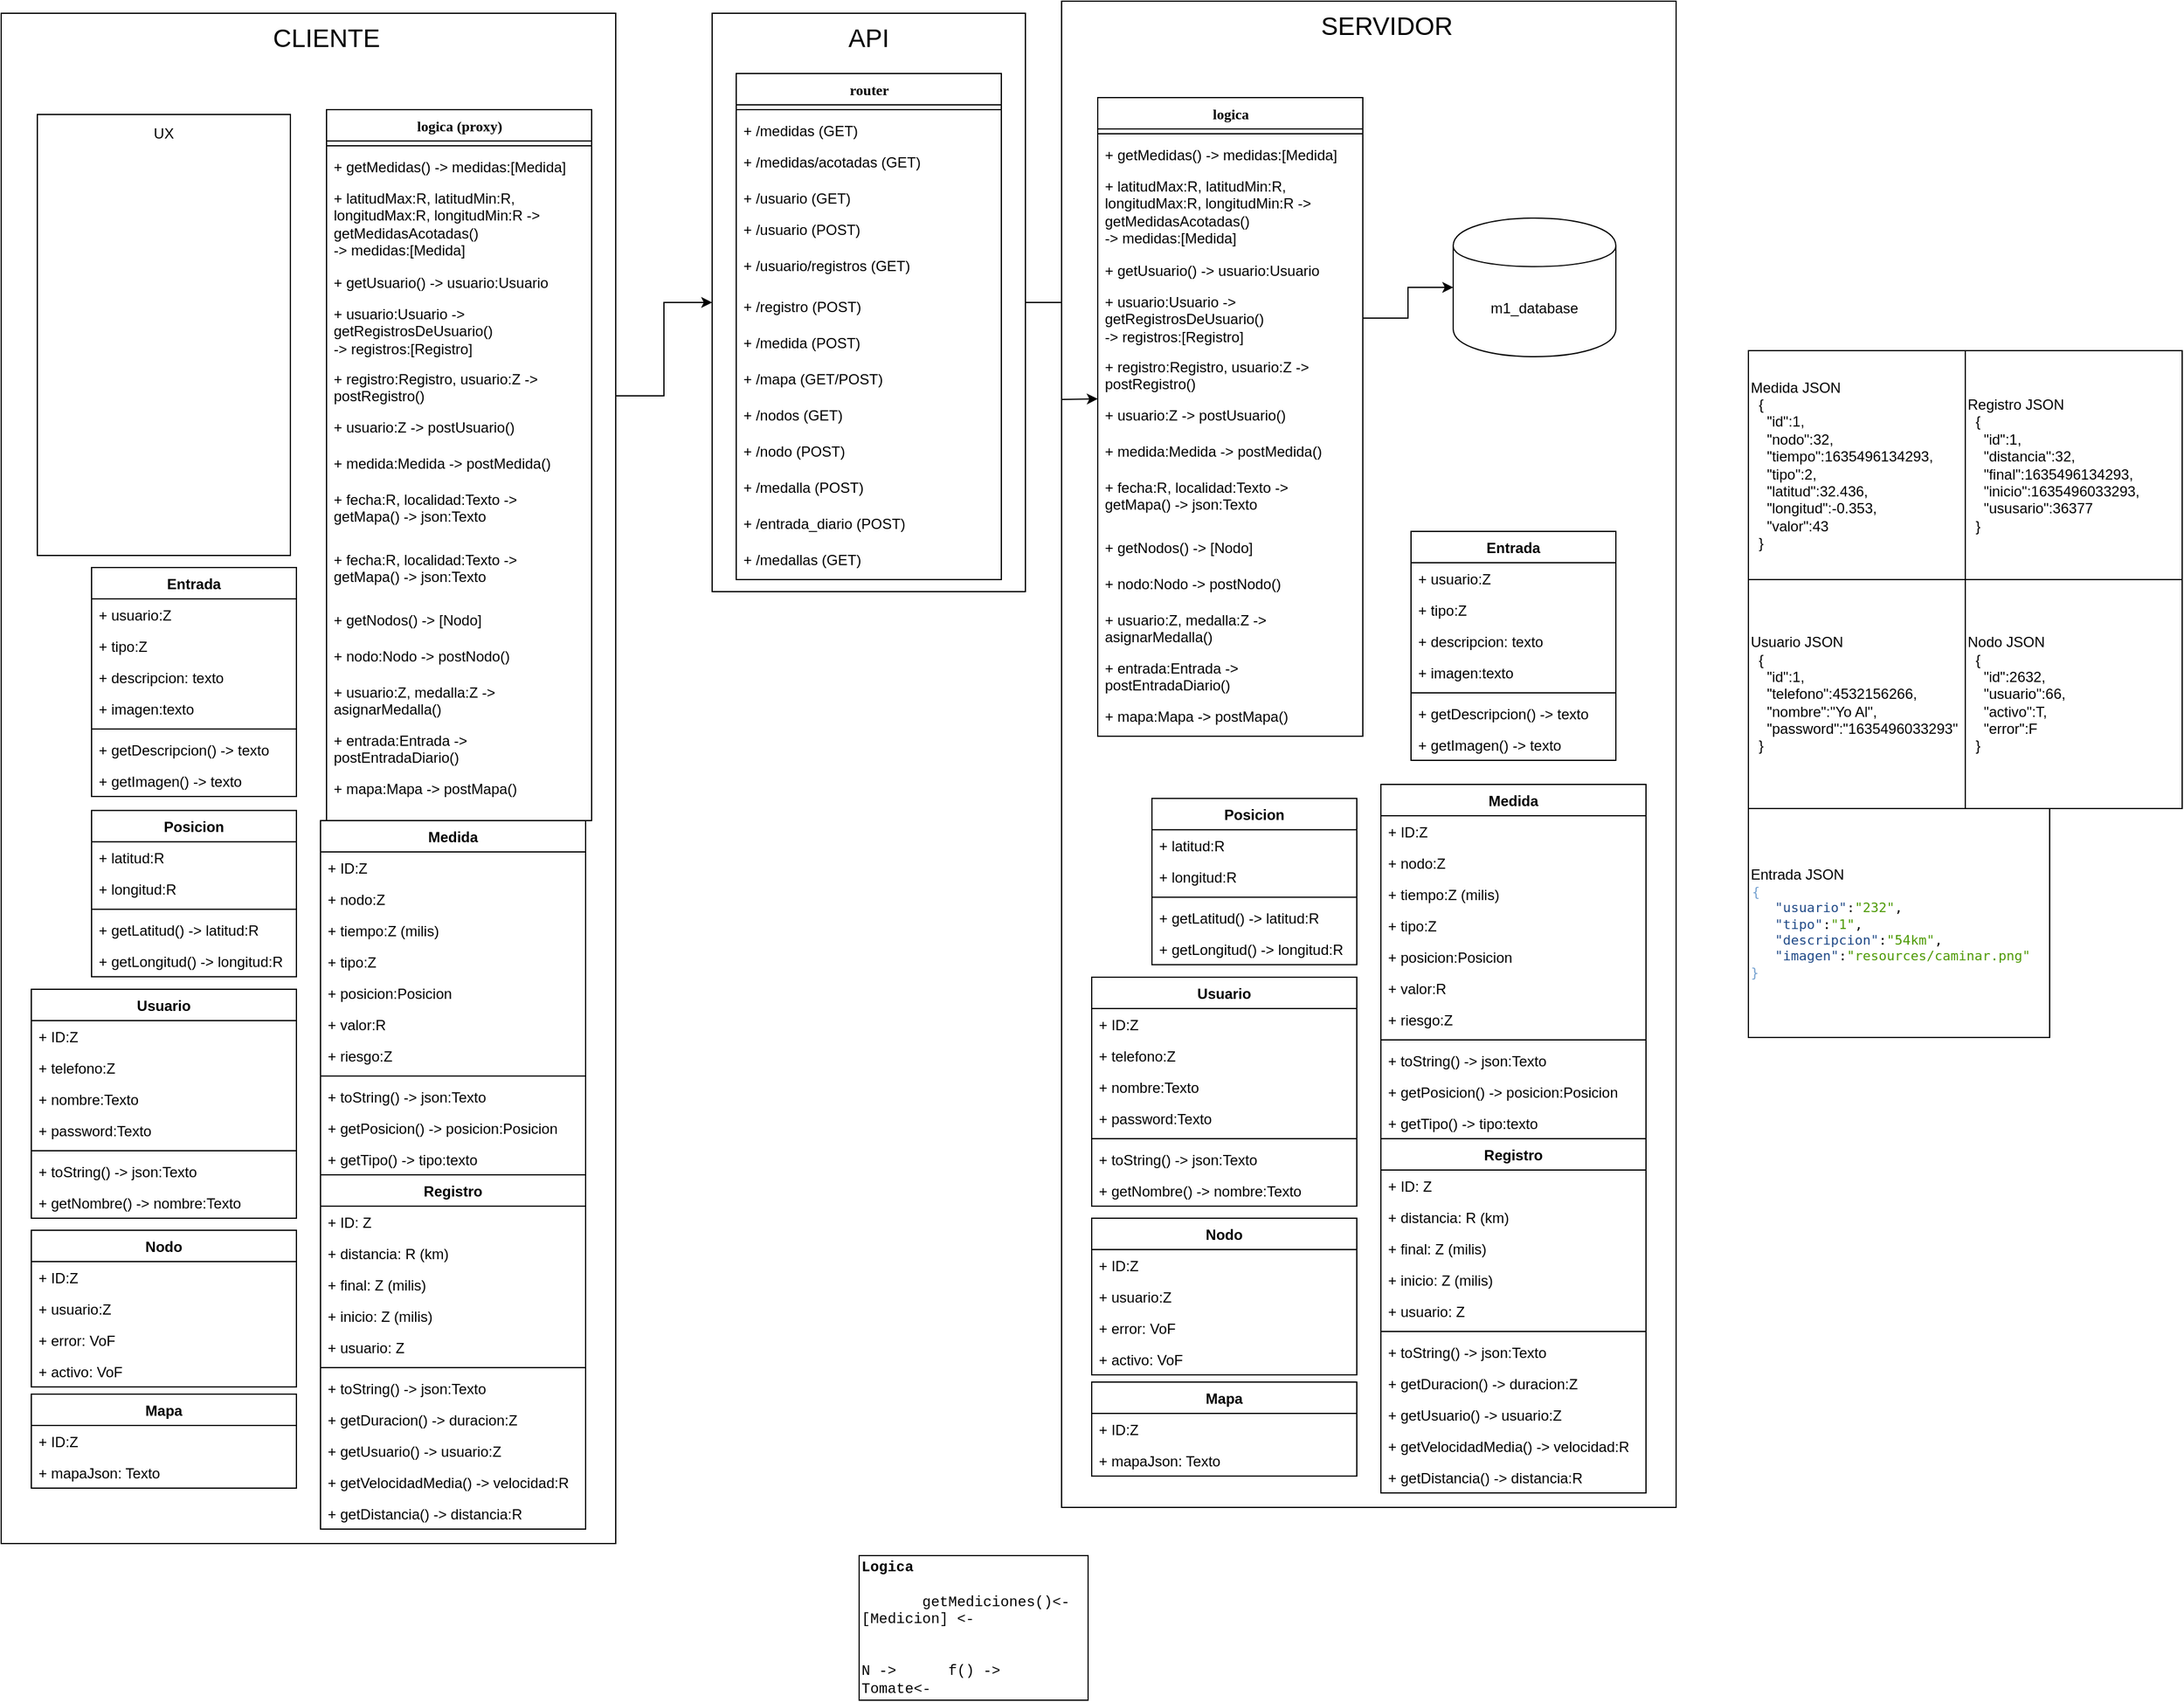 <mxfile version="12.6.5" type="device"><diagram name="Page-1" id="6133507b-19e7-1e82-6fc7-422aa6c4b21f"><mxGraphModel dx="1021" dy="600" grid="1" gridSize="10" guides="1" tooltips="1" connect="1" arrows="1" fold="1" page="1" pageScale="1" pageWidth="1100" pageHeight="850" background="#ffffff" math="0" shadow="0"><root><mxCell id="0"/><mxCell id="1" parent="0"/><mxCell id="sc-52_LfDjqddXTNMuzJ-3" value="" style="group" parent="1" vertex="1" connectable="0"><mxGeometry x="120" y="50" width="480" height="1270" as="geometry"/></mxCell><mxCell id="sc-52_LfDjqddXTNMuzJ-1" value="" style="rounded=0;whiteSpace=wrap;html=1;" parent="sc-52_LfDjqddXTNMuzJ-3" vertex="1"><mxGeometry x="-30" width="510" height="1270" as="geometry"/></mxCell><mxCell id="sc-52_LfDjqddXTNMuzJ-2" value="&lt;font style=&quot;font-size: 21px&quot;&gt;CLIENTE&lt;/font&gt;" style="text;html=1;strokeColor=none;fillColor=none;align=center;verticalAlign=middle;whiteSpace=wrap;rounded=0;" parent="sc-52_LfDjqddXTNMuzJ-3" vertex="1"><mxGeometry x="175" y="10" width="130" height="20" as="geometry"/></mxCell><mxCell id="235556782a83e6d0-1" value="logica (proxy)" style="swimlane;html=1;fontStyle=1;align=center;verticalAlign=top;childLayout=stackLayout;horizontal=1;startSize=26;horizontalStack=0;resizeParent=1;resizeLast=0;collapsible=1;marginBottom=0;swimlaneFillColor=#ffffff;rounded=0;shadow=0;comic=0;labelBackgroundColor=none;strokeWidth=1;fillColor=none;fontFamily=Verdana;fontSize=12" parent="sc-52_LfDjqddXTNMuzJ-3" vertex="1"><mxGeometry x="240" y="80" width="220" height="590" as="geometry"/></mxCell><mxCell id="235556782a83e6d0-6" value="" style="line;html=1;strokeWidth=1;fillColor=none;align=left;verticalAlign=middle;spacingTop=-1;spacingLeft=3;spacingRight=3;rotatable=0;labelPosition=right;points=[];portConstraint=eastwest;" parent="235556782a83e6d0-1" vertex="1"><mxGeometry y="26" width="220" height="8" as="geometry"/></mxCell><mxCell id="235556782a83e6d0-7" value="+ getMedidas() -&amp;gt; medidas:[Medida]" style="text;html=1;strokeColor=none;fillColor=none;align=left;verticalAlign=top;spacingLeft=4;spacingRight=4;whiteSpace=wrap;overflow=hidden;rotatable=0;points=[[0,0.5],[1,0.5]];portConstraint=eastwest;" parent="235556782a83e6d0-1" vertex="1"><mxGeometry y="34" width="220" height="26" as="geometry"/></mxCell><mxCell id="sc-52_LfDjqddXTNMuzJ-23" value="+ latitudMax:R, latitudMin:R, longitudMax:R, longitudMin:R -&amp;gt; getMedidasAcotadas()&lt;br&gt;-&amp;gt; medidas:[Medida]" style="text;html=1;strokeColor=none;fillColor=none;align=left;verticalAlign=top;spacingLeft=4;spacingRight=4;whiteSpace=wrap;overflow=hidden;rotatable=0;points=[[0,0.5],[1,0.5]];portConstraint=eastwest;" parent="235556782a83e6d0-1" vertex="1"><mxGeometry y="60" width="220" height="70" as="geometry"/></mxCell><mxCell id="sc-52_LfDjqddXTNMuzJ-7" value="+ getUsuario() -&amp;gt; usuario:Usuario" style="text;html=1;strokeColor=none;fillColor=none;align=left;verticalAlign=top;spacingLeft=4;spacingRight=4;whiteSpace=wrap;overflow=hidden;rotatable=0;points=[[0,0.5],[1,0.5]];portConstraint=eastwest;" parent="235556782a83e6d0-1" vertex="1"><mxGeometry y="130" width="220" height="26" as="geometry"/></mxCell><mxCell id="sc-52_LfDjqddXTNMuzJ-8" value="+ usuario:Usuario -&amp;gt; getRegistrosDeUsuario() &lt;br&gt;-&amp;gt; registros:[Registro]" style="text;html=1;strokeColor=none;fillColor=none;align=left;verticalAlign=top;spacingLeft=4;spacingRight=4;whiteSpace=wrap;overflow=hidden;rotatable=0;points=[[0,0.5],[1,0.5]];portConstraint=eastwest;" parent="235556782a83e6d0-1" vertex="1"><mxGeometry y="156" width="220" height="54" as="geometry"/></mxCell><mxCell id="sc-52_LfDjqddXTNMuzJ-11" value="+ registro:Registro, usuario:Z -&amp;gt; postRegistro()" style="text;html=1;strokeColor=none;fillColor=none;align=left;verticalAlign=top;spacingLeft=4;spacingRight=4;whiteSpace=wrap;overflow=hidden;rotatable=0;points=[[0,0.5],[1,0.5]];portConstraint=eastwest;" parent="235556782a83e6d0-1" vertex="1"><mxGeometry y="210" width="220" height="40" as="geometry"/></mxCell><mxCell id="sc-52_LfDjqddXTNMuzJ-10" value="+ usuario:Z -&amp;gt; postUsuario()" style="text;html=1;strokeColor=none;fillColor=none;align=left;verticalAlign=top;spacingLeft=4;spacingRight=4;whiteSpace=wrap;overflow=hidden;rotatable=0;points=[[0,0.5],[1,0.5]];portConstraint=eastwest;" parent="235556782a83e6d0-1" vertex="1"><mxGeometry y="250" width="220" height="30" as="geometry"/></mxCell><mxCell id="sc-52_LfDjqddXTNMuzJ-9" value="+ medida:Medida -&amp;gt; postMedida()" style="text;html=1;strokeColor=none;fillColor=none;align=left;verticalAlign=top;spacingLeft=4;spacingRight=4;whiteSpace=wrap;overflow=hidden;rotatable=0;points=[[0,0.5],[1,0.5]];portConstraint=eastwest;" parent="235556782a83e6d0-1" vertex="1"><mxGeometry y="280" width="220" height="30" as="geometry"/></mxCell><mxCell id="BmbY004WL_d5LKqycVgw-1" value="+ fecha:R, localidad:Texto -&amp;gt;&lt;br&gt;getMapa() -&amp;gt; json:Texto" style="text;html=1;strokeColor=none;fillColor=none;align=left;verticalAlign=top;spacingLeft=4;spacingRight=4;whiteSpace=wrap;overflow=hidden;rotatable=0;points=[[0,0.5],[1,0.5]];portConstraint=eastwest;" parent="235556782a83e6d0-1" vertex="1"><mxGeometry y="310" width="220" height="50" as="geometry"/></mxCell><mxCell id="325u3nL-SBD2Wd6qfBEN-94" value="+ fecha:R, localidad:Texto -&amp;gt;&lt;br&gt;getMapa() -&amp;gt; json:Texto" style="text;html=1;strokeColor=none;fillColor=none;align=left;verticalAlign=top;spacingLeft=4;spacingRight=4;whiteSpace=wrap;overflow=hidden;rotatable=0;points=[[0,0.5],[1,0.5]];portConstraint=eastwest;" vertex="1" parent="235556782a83e6d0-1"><mxGeometry y="360" width="220" height="50" as="geometry"/></mxCell><mxCell id="0Kv_b4-4Ep6_lvJzIhoJ-3" value="+ getNodos() -&amp;gt; [Nodo]" style="text;html=1;strokeColor=none;fillColor=none;align=left;verticalAlign=top;spacingLeft=4;spacingRight=4;whiteSpace=wrap;overflow=hidden;rotatable=0;points=[[0,0.5],[1,0.5]];portConstraint=eastwest;" parent="235556782a83e6d0-1" vertex="1"><mxGeometry y="410" width="220" height="30" as="geometry"/></mxCell><mxCell id="325u3nL-SBD2Wd6qfBEN-1" value="+ nodo:Nodo -&amp;gt; postNodo()" style="text;html=1;strokeColor=none;fillColor=none;align=left;verticalAlign=top;spacingLeft=4;spacingRight=4;whiteSpace=wrap;overflow=hidden;rotatable=0;points=[[0,0.5],[1,0.5]];portConstraint=eastwest;" vertex="1" parent="235556782a83e6d0-1"><mxGeometry y="440" width="220" height="30" as="geometry"/></mxCell><mxCell id="325u3nL-SBD2Wd6qfBEN-3" value="+ usuario:Z, medalla:Z -&amp;gt; asignarMedalla()" style="text;html=1;strokeColor=none;fillColor=none;align=left;verticalAlign=top;spacingLeft=4;spacingRight=4;whiteSpace=wrap;overflow=hidden;rotatable=0;points=[[0,0.5],[1,0.5]];portConstraint=eastwest;" vertex="1" parent="235556782a83e6d0-1"><mxGeometry y="470" width="220" height="40" as="geometry"/></mxCell><mxCell id="325u3nL-SBD2Wd6qfBEN-4" value="+ entrada:Entrada -&amp;gt; postEntradaDiario()" style="text;html=1;strokeColor=none;fillColor=none;align=left;verticalAlign=top;spacingLeft=4;spacingRight=4;whiteSpace=wrap;overflow=hidden;rotatable=0;points=[[0,0.5],[1,0.5]];portConstraint=eastwest;" vertex="1" parent="235556782a83e6d0-1"><mxGeometry y="510" width="220" height="40" as="geometry"/></mxCell><mxCell id="325u3nL-SBD2Wd6qfBEN-92" value="+ mapa:Mapa -&amp;gt; postMapa()" style="text;html=1;strokeColor=none;fillColor=none;align=left;verticalAlign=top;spacingLeft=4;spacingRight=4;whiteSpace=wrap;overflow=hidden;rotatable=0;points=[[0,0.5],[1,0.5]];portConstraint=eastwest;" vertex="1" parent="235556782a83e6d0-1"><mxGeometry y="550" width="220" height="30" as="geometry"/></mxCell><mxCell id="sc-52_LfDjqddXTNMuzJ-56" value="Posicion" style="swimlane;fontStyle=1;align=center;verticalAlign=top;childLayout=stackLayout;horizontal=1;startSize=26;horizontalStack=0;resizeParent=1;resizeParentMax=0;resizeLast=0;collapsible=1;marginBottom=0;labelBackgroundColor=none;fillColor=#ffffff;" parent="sc-52_LfDjqddXTNMuzJ-3" vertex="1"><mxGeometry x="45" y="661.67" width="170" height="138" as="geometry"/></mxCell><mxCell id="sc-52_LfDjqddXTNMuzJ-60" value="+ latitud:R" style="text;strokeColor=none;fillColor=none;align=left;verticalAlign=top;spacingLeft=4;spacingRight=4;overflow=hidden;rotatable=0;points=[[0,0.5],[1,0.5]];portConstraint=eastwest;" parent="sc-52_LfDjqddXTNMuzJ-56" vertex="1"><mxGeometry y="26" width="170" height="26" as="geometry"/></mxCell><mxCell id="sc-52_LfDjqddXTNMuzJ-61" value="+ longitud:R" style="text;strokeColor=none;fillColor=none;align=left;verticalAlign=top;spacingLeft=4;spacingRight=4;overflow=hidden;rotatable=0;points=[[0,0.5],[1,0.5]];portConstraint=eastwest;" parent="sc-52_LfDjqddXTNMuzJ-56" vertex="1"><mxGeometry y="52" width="170" height="26" as="geometry"/></mxCell><mxCell id="sc-52_LfDjqddXTNMuzJ-58" value="" style="line;strokeWidth=1;fillColor=none;align=left;verticalAlign=middle;spacingTop=-1;spacingLeft=3;spacingRight=3;rotatable=0;labelPosition=right;points=[];portConstraint=eastwest;" parent="sc-52_LfDjqddXTNMuzJ-56" vertex="1"><mxGeometry y="78" width="170" height="8" as="geometry"/></mxCell><mxCell id="sc-52_LfDjqddXTNMuzJ-59" value="+ getLatitud() -&gt; latitud:R" style="text;strokeColor=none;fillColor=none;align=left;verticalAlign=top;spacingLeft=4;spacingRight=4;overflow=hidden;rotatable=0;points=[[0,0.5],[1,0.5]];portConstraint=eastwest;" parent="sc-52_LfDjqddXTNMuzJ-56" vertex="1"><mxGeometry y="86" width="170" height="26" as="geometry"/></mxCell><mxCell id="sc-52_LfDjqddXTNMuzJ-62" value="+ getLongitud() -&gt; longitud:R" style="text;strokeColor=none;fillColor=none;align=left;verticalAlign=top;spacingLeft=4;spacingRight=4;overflow=hidden;rotatable=0;points=[[0,0.5],[1,0.5]];portConstraint=eastwest;" parent="sc-52_LfDjqddXTNMuzJ-56" vertex="1"><mxGeometry y="112" width="170" height="26" as="geometry"/></mxCell><mxCell id="sc-52_LfDjqddXTNMuzJ-32" value="Medida" style="swimlane;fontStyle=1;align=center;verticalAlign=top;childLayout=stackLayout;horizontal=1;startSize=26;horizontalStack=0;resizeParent=1;resizeParentMax=0;resizeLast=0;collapsible=1;marginBottom=0;" parent="sc-52_LfDjqddXTNMuzJ-3" vertex="1"><mxGeometry x="235" y="670" width="220" height="294" as="geometry"/></mxCell><mxCell id="sc-52_LfDjqddXTNMuzJ-44" value="+ ID:Z" style="text;strokeColor=none;fillColor=none;align=left;verticalAlign=top;spacingLeft=4;spacingRight=4;overflow=hidden;rotatable=0;points=[[0,0.5],[1,0.5]];portConstraint=eastwest;" parent="sc-52_LfDjqddXTNMuzJ-32" vertex="1"><mxGeometry y="26" width="220" height="26" as="geometry"/></mxCell><mxCell id="sc-52_LfDjqddXTNMuzJ-50" value="+ nodo:Z" style="text;strokeColor=none;fillColor=none;align=left;verticalAlign=top;spacingLeft=4;spacingRight=4;overflow=hidden;rotatable=0;points=[[0,0.5],[1,0.5]];portConstraint=eastwest;" parent="sc-52_LfDjqddXTNMuzJ-32" vertex="1"><mxGeometry y="52" width="220" height="26" as="geometry"/></mxCell><mxCell id="sc-52_LfDjqddXTNMuzJ-49" value="+ tiempo:Z (milis)" style="text;strokeColor=none;fillColor=none;align=left;verticalAlign=top;spacingLeft=4;spacingRight=4;overflow=hidden;rotatable=0;points=[[0,0.5],[1,0.5]];portConstraint=eastwest;" parent="sc-52_LfDjqddXTNMuzJ-32" vertex="1"><mxGeometry y="78" width="220" height="26" as="geometry"/></mxCell><mxCell id="sc-52_LfDjqddXTNMuzJ-48" value="+ tipo:Z" style="text;strokeColor=none;fillColor=none;align=left;verticalAlign=top;spacingLeft=4;spacingRight=4;overflow=hidden;rotatable=0;points=[[0,0.5],[1,0.5]];portConstraint=eastwest;" parent="sc-52_LfDjqddXTNMuzJ-32" vertex="1"><mxGeometry y="104" width="220" height="26" as="geometry"/></mxCell><mxCell id="sc-52_LfDjqddXTNMuzJ-47" value="+ posicion:Posicion" style="text;strokeColor=none;fillColor=none;align=left;verticalAlign=top;spacingLeft=4;spacingRight=4;overflow=hidden;rotatable=0;points=[[0,0.5],[1,0.5]];portConstraint=eastwest;" parent="sc-52_LfDjqddXTNMuzJ-32" vertex="1"><mxGeometry y="130" width="220" height="26" as="geometry"/></mxCell><mxCell id="sc-52_LfDjqddXTNMuzJ-45" value="+ valor:R" style="text;strokeColor=none;fillColor=none;align=left;verticalAlign=top;spacingLeft=4;spacingRight=4;overflow=hidden;rotatable=0;points=[[0,0.5],[1,0.5]];portConstraint=eastwest;" parent="sc-52_LfDjqddXTNMuzJ-32" vertex="1"><mxGeometry y="156" width="220" height="26" as="geometry"/></mxCell><mxCell id="325u3nL-SBD2Wd6qfBEN-95" value="+ riesgo:Z" style="text;strokeColor=none;fillColor=none;align=left;verticalAlign=top;spacingLeft=4;spacingRight=4;overflow=hidden;rotatable=0;points=[[0,0.5],[1,0.5]];portConstraint=eastwest;" vertex="1" parent="sc-52_LfDjqddXTNMuzJ-32"><mxGeometry y="182" width="220" height="26" as="geometry"/></mxCell><mxCell id="sc-52_LfDjqddXTNMuzJ-34" value="" style="line;strokeWidth=1;fillColor=none;align=left;verticalAlign=middle;spacingTop=-1;spacingLeft=3;spacingRight=3;rotatable=0;labelPosition=right;points=[];portConstraint=eastwest;" parent="sc-52_LfDjqddXTNMuzJ-32" vertex="1"><mxGeometry y="208" width="220" height="8" as="geometry"/></mxCell><mxCell id="sc-52_LfDjqddXTNMuzJ-51" value="+ toString() -&gt; json:Texto" style="text;strokeColor=none;fillColor=none;align=left;verticalAlign=top;spacingLeft=4;spacingRight=4;overflow=hidden;rotatable=0;points=[[0,0.5],[1,0.5]];portConstraint=eastwest;" parent="sc-52_LfDjqddXTNMuzJ-32" vertex="1"><mxGeometry y="216" width="220" height="26" as="geometry"/></mxCell><mxCell id="sc-52_LfDjqddXTNMuzJ-35" value="+ getPosicion() -&gt; posicion:Posicion" style="text;strokeColor=none;fillColor=none;align=left;verticalAlign=top;spacingLeft=4;spacingRight=4;overflow=hidden;rotatable=0;points=[[0,0.5],[1,0.5]];portConstraint=eastwest;" parent="sc-52_LfDjqddXTNMuzJ-32" vertex="1"><mxGeometry y="242" width="220" height="26" as="geometry"/></mxCell><mxCell id="BmbY004WL_d5LKqycVgw-6" value="+ getTipo() -&gt; tipo:texto" style="text;strokeColor=none;fillColor=none;align=left;verticalAlign=top;spacingLeft=4;spacingRight=4;overflow=hidden;rotatable=0;points=[[0,0.5],[1,0.5]];portConstraint=eastwest;" parent="sc-52_LfDjqddXTNMuzJ-32" vertex="1"><mxGeometry y="268" width="220" height="26" as="geometry"/></mxCell><mxCell id="sc-52_LfDjqddXTNMuzJ-63" value="Registro" style="swimlane;fontStyle=1;align=center;verticalAlign=top;childLayout=stackLayout;horizontal=1;startSize=26;horizontalStack=0;resizeParent=1;resizeParentMax=0;resizeLast=0;collapsible=1;marginBottom=0;" parent="sc-52_LfDjqddXTNMuzJ-3" vertex="1"><mxGeometry x="235" y="964" width="220" height="294" as="geometry"/></mxCell><mxCell id="S5fKSk5Py5KcMNXgS0K6-11" value="+ ID: Z&amp;nbsp;" style="text;html=1;strokeColor=none;fillColor=none;align=left;verticalAlign=top;spacingLeft=4;spacingRight=4;whiteSpace=wrap;overflow=hidden;rotatable=0;points=[[0,0.5],[1,0.5]];portConstraint=eastwest;" parent="sc-52_LfDjqddXTNMuzJ-63" vertex="1"><mxGeometry y="26" width="220" height="26" as="geometry"/></mxCell><mxCell id="S5fKSk5Py5KcMNXgS0K6-15" value="+ distancia: R (km)" style="text;html=1;strokeColor=none;fillColor=none;align=left;verticalAlign=top;spacingLeft=4;spacingRight=4;whiteSpace=wrap;overflow=hidden;rotatable=0;points=[[0,0.5],[1,0.5]];portConstraint=eastwest;" parent="sc-52_LfDjqddXTNMuzJ-63" vertex="1"><mxGeometry y="52" width="220" height="26" as="geometry"/></mxCell><mxCell id="S5fKSk5Py5KcMNXgS0K6-14" value="+ final: Z (milis)" style="text;html=1;strokeColor=none;fillColor=none;align=left;verticalAlign=top;spacingLeft=4;spacingRight=4;whiteSpace=wrap;overflow=hidden;rotatable=0;points=[[0,0.5],[1,0.5]];portConstraint=eastwest;" parent="sc-52_LfDjqddXTNMuzJ-63" vertex="1"><mxGeometry y="78" width="220" height="26" as="geometry"/></mxCell><mxCell id="S5fKSk5Py5KcMNXgS0K6-13" value="+ inicio: Z (milis)" style="text;html=1;strokeColor=none;fillColor=none;align=left;verticalAlign=top;spacingLeft=4;spacingRight=4;whiteSpace=wrap;overflow=hidden;rotatable=0;points=[[0,0.5],[1,0.5]];portConstraint=eastwest;" parent="sc-52_LfDjqddXTNMuzJ-63" vertex="1"><mxGeometry y="104" width="220" height="26" as="geometry"/></mxCell><mxCell id="S5fKSk5Py5KcMNXgS0K6-12" value="+ usuario: Z" style="text;html=1;strokeColor=none;fillColor=none;align=left;verticalAlign=top;spacingLeft=4;spacingRight=4;whiteSpace=wrap;overflow=hidden;rotatable=0;points=[[0,0.5],[1,0.5]];portConstraint=eastwest;" parent="sc-52_LfDjqddXTNMuzJ-63" vertex="1"><mxGeometry y="130" width="220" height="26" as="geometry"/></mxCell><mxCell id="sc-52_LfDjqddXTNMuzJ-71" value="" style="line;strokeWidth=1;fillColor=none;align=left;verticalAlign=middle;spacingTop=-1;spacingLeft=3;spacingRight=3;rotatable=0;labelPosition=right;points=[];portConstraint=eastwest;" parent="sc-52_LfDjqddXTNMuzJ-63" vertex="1"><mxGeometry y="156" width="220" height="8" as="geometry"/></mxCell><mxCell id="sc-52_LfDjqddXTNMuzJ-72" value="+ toString() -&gt; json:Texto" style="text;strokeColor=none;fillColor=none;align=left;verticalAlign=top;spacingLeft=4;spacingRight=4;overflow=hidden;rotatable=0;points=[[0,0.5],[1,0.5]];portConstraint=eastwest;" parent="sc-52_LfDjqddXTNMuzJ-63" vertex="1"><mxGeometry y="164" width="220" height="26" as="geometry"/></mxCell><mxCell id="sc-52_LfDjqddXTNMuzJ-73" value="+ getDuracion() -&gt; duracion:Z" style="text;strokeColor=none;fillColor=none;align=left;verticalAlign=top;spacingLeft=4;spacingRight=4;overflow=hidden;rotatable=0;points=[[0,0.5],[1,0.5]];portConstraint=eastwest;" parent="sc-52_LfDjqddXTNMuzJ-63" vertex="1"><mxGeometry y="190" width="220" height="26" as="geometry"/></mxCell><mxCell id="S5fKSk5Py5KcMNXgS0K6-16" value="+ getUsuario() -&gt; usuario:Z" style="text;strokeColor=none;fillColor=none;align=left;verticalAlign=top;spacingLeft=4;spacingRight=4;overflow=hidden;rotatable=0;points=[[0,0.5],[1,0.5]];portConstraint=eastwest;" parent="sc-52_LfDjqddXTNMuzJ-63" vertex="1"><mxGeometry y="216" width="220" height="26" as="geometry"/></mxCell><mxCell id="S5fKSk5Py5KcMNXgS0K6-18" value="+ getVelocidadMedia() -&gt; velocidad:R" style="text;strokeColor=none;fillColor=none;align=left;verticalAlign=top;spacingLeft=4;spacingRight=4;overflow=hidden;rotatable=0;points=[[0,0.5],[1,0.5]];portConstraint=eastwest;" parent="sc-52_LfDjqddXTNMuzJ-63" vertex="1"><mxGeometry y="242" width="220" height="26" as="geometry"/></mxCell><mxCell id="S5fKSk5Py5KcMNXgS0K6-17" value="+ getDistancia() -&gt; distancia:R" style="text;strokeColor=none;fillColor=none;align=left;verticalAlign=top;spacingLeft=4;spacingRight=4;overflow=hidden;rotatable=0;points=[[0,0.5],[1,0.5]];portConstraint=eastwest;" parent="sc-52_LfDjqddXTNMuzJ-63" vertex="1"><mxGeometry y="268" width="220" height="26" as="geometry"/></mxCell><mxCell id="pipGjSjrgQ9NC8ATmUn0-1" value="Usuario" style="swimlane;fontStyle=1;align=center;verticalAlign=top;childLayout=stackLayout;horizontal=1;startSize=26;horizontalStack=0;resizeParent=1;resizeParentMax=0;resizeLast=0;collapsible=1;marginBottom=0;" parent="sc-52_LfDjqddXTNMuzJ-3" vertex="1"><mxGeometry x="-5" y="810" width="220" height="190" as="geometry"/></mxCell><mxCell id="pipGjSjrgQ9NC8ATmUn0-2" value="+ ID:Z" style="text;strokeColor=none;fillColor=none;align=left;verticalAlign=top;spacingLeft=4;spacingRight=4;overflow=hidden;rotatable=0;points=[[0,0.5],[1,0.5]];portConstraint=eastwest;" parent="pipGjSjrgQ9NC8ATmUn0-1" vertex="1"><mxGeometry y="26" width="220" height="26" as="geometry"/></mxCell><mxCell id="pipGjSjrgQ9NC8ATmUn0-3" value="+ telefono:Z" style="text;strokeColor=none;fillColor=none;align=left;verticalAlign=top;spacingLeft=4;spacingRight=4;overflow=hidden;rotatable=0;points=[[0,0.5],[1,0.5]];portConstraint=eastwest;" parent="pipGjSjrgQ9NC8ATmUn0-1" vertex="1"><mxGeometry y="52" width="220" height="26" as="geometry"/></mxCell><mxCell id="pipGjSjrgQ9NC8ATmUn0-4" value="+ nombre:Texto" style="text;strokeColor=none;fillColor=none;align=left;verticalAlign=top;spacingLeft=4;spacingRight=4;overflow=hidden;rotatable=0;points=[[0,0.5],[1,0.5]];portConstraint=eastwest;" parent="pipGjSjrgQ9NC8ATmUn0-1" vertex="1"><mxGeometry y="78" width="220" height="26" as="geometry"/></mxCell><mxCell id="pipGjSjrgQ9NC8ATmUn0-5" value="+ password:Texto" style="text;strokeColor=none;fillColor=none;align=left;verticalAlign=top;spacingLeft=4;spacingRight=4;overflow=hidden;rotatable=0;points=[[0,0.5],[1,0.5]];portConstraint=eastwest;" parent="pipGjSjrgQ9NC8ATmUn0-1" vertex="1"><mxGeometry y="104" width="220" height="26" as="geometry"/></mxCell><mxCell id="pipGjSjrgQ9NC8ATmUn0-9" value="" style="line;strokeWidth=1;fillColor=none;align=left;verticalAlign=middle;spacingTop=-1;spacingLeft=3;spacingRight=3;rotatable=0;labelPosition=right;points=[];portConstraint=eastwest;" parent="pipGjSjrgQ9NC8ATmUn0-1" vertex="1"><mxGeometry y="130" width="220" height="8" as="geometry"/></mxCell><mxCell id="pipGjSjrgQ9NC8ATmUn0-10" value="+ toString() -&gt; json:Texto" style="text;strokeColor=none;fillColor=none;align=left;verticalAlign=top;spacingLeft=4;spacingRight=4;overflow=hidden;rotatable=0;points=[[0,0.5],[1,0.5]];portConstraint=eastwest;" parent="pipGjSjrgQ9NC8ATmUn0-1" vertex="1"><mxGeometry y="138" width="220" height="26" as="geometry"/></mxCell><mxCell id="pipGjSjrgQ9NC8ATmUn0-11" value="+ getNombre() -&gt; nombre:Texto" style="text;strokeColor=none;fillColor=none;align=left;verticalAlign=top;spacingLeft=4;spacingRight=4;overflow=hidden;rotatable=0;points=[[0,0.5],[1,0.5]];portConstraint=eastwest;" parent="pipGjSjrgQ9NC8ATmUn0-1" vertex="1"><mxGeometry y="164" width="220" height="26" as="geometry"/></mxCell><mxCell id="pipGjSjrgQ9NC8ATmUn0-18" value="Nodo" style="swimlane;fontStyle=1;align=center;verticalAlign=top;childLayout=stackLayout;horizontal=1;startSize=26;horizontalStack=0;resizeParent=1;resizeParentMax=0;resizeLast=0;collapsible=1;marginBottom=0;" parent="sc-52_LfDjqddXTNMuzJ-3" vertex="1"><mxGeometry x="-5" y="1010" width="220" height="130" as="geometry"/></mxCell><mxCell id="pipGjSjrgQ9NC8ATmUn0-19" value="+ ID:Z" style="text;strokeColor=none;fillColor=none;align=left;verticalAlign=top;spacingLeft=4;spacingRight=4;overflow=hidden;rotatable=0;points=[[0,0.5],[1,0.5]];portConstraint=eastwest;" parent="pipGjSjrgQ9NC8ATmUn0-18" vertex="1"><mxGeometry y="26" width="220" height="26" as="geometry"/></mxCell><mxCell id="pipGjSjrgQ9NC8ATmUn0-20" value="+ usuario:Z" style="text;strokeColor=none;fillColor=none;align=left;verticalAlign=top;spacingLeft=4;spacingRight=4;overflow=hidden;rotatable=0;points=[[0,0.5],[1,0.5]];portConstraint=eastwest;" parent="pipGjSjrgQ9NC8ATmUn0-18" vertex="1"><mxGeometry y="52" width="220" height="26" as="geometry"/></mxCell><mxCell id="0Kv_b4-4Ep6_lvJzIhoJ-1" value="+ error: VoF" style="text;strokeColor=none;fillColor=none;align=left;verticalAlign=top;spacingLeft=4;spacingRight=4;overflow=hidden;rotatable=0;points=[[0,0.5],[1,0.5]];portConstraint=eastwest;" parent="pipGjSjrgQ9NC8ATmUn0-18" vertex="1"><mxGeometry y="78" width="220" height="26" as="geometry"/></mxCell><mxCell id="0Kv_b4-4Ep6_lvJzIhoJ-2" value="+ activo: VoF" style="text;strokeColor=none;fillColor=none;align=left;verticalAlign=top;spacingLeft=4;spacingRight=4;overflow=hidden;rotatable=0;points=[[0,0.5],[1,0.5]];portConstraint=eastwest;" parent="pipGjSjrgQ9NC8ATmUn0-18" vertex="1"><mxGeometry y="104" width="220" height="26" as="geometry"/></mxCell><mxCell id="BmbY004WL_d5LKqycVgw-2" value="Mapa" style="swimlane;fontStyle=1;align=center;verticalAlign=top;childLayout=stackLayout;horizontal=1;startSize=26;horizontalStack=0;resizeParent=1;resizeParentMax=0;resizeLast=0;collapsible=1;marginBottom=0;" parent="sc-52_LfDjqddXTNMuzJ-3" vertex="1"><mxGeometry x="-5" y="1146" width="220" height="78" as="geometry"/></mxCell><mxCell id="BmbY004WL_d5LKqycVgw-3" value="+ ID:Z" style="text;strokeColor=none;fillColor=none;align=left;verticalAlign=top;spacingLeft=4;spacingRight=4;overflow=hidden;rotatable=0;points=[[0,0.5],[1,0.5]];portConstraint=eastwest;" parent="BmbY004WL_d5LKqycVgw-2" vertex="1"><mxGeometry y="26" width="220" height="26" as="geometry"/></mxCell><mxCell id="BmbY004WL_d5LKqycVgw-4" value="+ mapaJson: Texto" style="text;strokeColor=none;fillColor=none;align=left;verticalAlign=top;spacingLeft=4;spacingRight=4;overflow=hidden;rotatable=0;points=[[0,0.5],[1,0.5]];portConstraint=eastwest;" parent="BmbY004WL_d5LKqycVgw-2" vertex="1"><mxGeometry y="52" width="220" height="26" as="geometry"/></mxCell><mxCell id="BmbY004WL_d5LKqycVgw-111" value="" style="rounded=0;whiteSpace=wrap;html=1;" parent="sc-52_LfDjqddXTNMuzJ-3" vertex="1"><mxGeometry y="84" width="210" height="366" as="geometry"/></mxCell><mxCell id="BmbY004WL_d5LKqycVgw-112" value="UX" style="text;html=1;strokeColor=none;fillColor=none;align=center;verticalAlign=middle;whiteSpace=wrap;rounded=0;" parent="sc-52_LfDjqddXTNMuzJ-3" vertex="1"><mxGeometry x="85" y="90" width="40" height="20" as="geometry"/></mxCell><mxCell id="325u3nL-SBD2Wd6qfBEN-7" value="Entrada" style="swimlane;fontStyle=1;align=center;verticalAlign=top;childLayout=stackLayout;horizontal=1;startSize=26;horizontalStack=0;resizeParent=1;resizeParentMax=0;resizeLast=0;collapsible=1;marginBottom=0;labelBackgroundColor=none;fillColor=#ffffff;" vertex="1" parent="sc-52_LfDjqddXTNMuzJ-3"><mxGeometry x="45" y="460" width="170" height="190" as="geometry"/></mxCell><mxCell id="325u3nL-SBD2Wd6qfBEN-8" value="+ usuario:Z" style="text;strokeColor=none;fillColor=none;align=left;verticalAlign=top;spacingLeft=4;spacingRight=4;overflow=hidden;rotatable=0;points=[[0,0.5],[1,0.5]];portConstraint=eastwest;" vertex="1" parent="325u3nL-SBD2Wd6qfBEN-7"><mxGeometry y="26" width="170" height="26" as="geometry"/></mxCell><mxCell id="325u3nL-SBD2Wd6qfBEN-9" value="+ tipo:Z" style="text;strokeColor=none;fillColor=none;align=left;verticalAlign=top;spacingLeft=4;spacingRight=4;overflow=hidden;rotatable=0;points=[[0,0.5],[1,0.5]];portConstraint=eastwest;" vertex="1" parent="325u3nL-SBD2Wd6qfBEN-7"><mxGeometry y="52" width="170" height="26" as="geometry"/></mxCell><mxCell id="325u3nL-SBD2Wd6qfBEN-15" value="+ descripcion: texto" style="text;strokeColor=none;fillColor=none;align=left;verticalAlign=top;spacingLeft=4;spacingRight=4;overflow=hidden;rotatable=0;points=[[0,0.5],[1,0.5]];portConstraint=eastwest;" vertex="1" parent="325u3nL-SBD2Wd6qfBEN-7"><mxGeometry y="78" width="170" height="26" as="geometry"/></mxCell><mxCell id="325u3nL-SBD2Wd6qfBEN-13" value="+ imagen:texto" style="text;strokeColor=none;fillColor=none;align=left;verticalAlign=top;spacingLeft=4;spacingRight=4;overflow=hidden;rotatable=0;points=[[0,0.5],[1,0.5]];portConstraint=eastwest;" vertex="1" parent="325u3nL-SBD2Wd6qfBEN-7"><mxGeometry y="104" width="170" height="26" as="geometry"/></mxCell><mxCell id="325u3nL-SBD2Wd6qfBEN-10" value="" style="line;strokeWidth=1;fillColor=none;align=left;verticalAlign=middle;spacingTop=-1;spacingLeft=3;spacingRight=3;rotatable=0;labelPosition=right;points=[];portConstraint=eastwest;" vertex="1" parent="325u3nL-SBD2Wd6qfBEN-7"><mxGeometry y="130" width="170" height="8" as="geometry"/></mxCell><mxCell id="325u3nL-SBD2Wd6qfBEN-11" value="+ getDescripcion() -&gt; texto" style="text;strokeColor=none;fillColor=none;align=left;verticalAlign=top;spacingLeft=4;spacingRight=4;overflow=hidden;rotatable=0;points=[[0,0.5],[1,0.5]];portConstraint=eastwest;" vertex="1" parent="325u3nL-SBD2Wd6qfBEN-7"><mxGeometry y="138" width="170" height="26" as="geometry"/></mxCell><mxCell id="325u3nL-SBD2Wd6qfBEN-12" value="+ getImagen() -&gt; texto" style="text;strokeColor=none;fillColor=none;align=left;verticalAlign=top;spacingLeft=4;spacingRight=4;overflow=hidden;rotatable=0;points=[[0,0.5],[1,0.5]];portConstraint=eastwest;" vertex="1" parent="325u3nL-SBD2Wd6qfBEN-7"><mxGeometry y="164" width="170" height="26" as="geometry"/></mxCell><mxCell id="pipGjSjrgQ9NC8ATmUn0-13" value="Medida JSON&lt;br&gt;&lt;div&gt;&amp;nbsp; {&lt;/div&gt;&lt;div&gt;&amp;nbsp; &amp;nbsp; &quot;id&quot;:1,&lt;/div&gt;&lt;div&gt;&amp;nbsp; &amp;nbsp; &quot;nodo&quot;:32,&lt;/div&gt;&lt;div&gt;&amp;nbsp; &amp;nbsp; &quot;tiempo&quot;:1635496134293,&lt;/div&gt;&lt;div&gt;&amp;nbsp; &amp;nbsp; &quot;tipo&quot;:2,&lt;/div&gt;&lt;div&gt;&amp;nbsp; &amp;nbsp; &quot;latitud&quot;:32.436,&lt;/div&gt;&lt;div&gt;&amp;nbsp; &amp;nbsp; &quot;longitud&quot;:-0.353,&lt;/div&gt;&lt;div&gt;&amp;nbsp; &amp;nbsp; &quot;valor&quot;:43&lt;/div&gt;&lt;div&gt;&amp;nbsp; }&lt;/div&gt;" style="text;html=1;strokeColor=#000000;fillColor=#ffffff;align=left;verticalAlign=middle;whiteSpace=wrap;rounded=0;" parent="1" vertex="1"><mxGeometry x="1540" y="330" width="180" height="190" as="geometry"/></mxCell><mxCell id="pipGjSjrgQ9NC8ATmUn0-16" value="Registro JSON&lt;br&gt;&lt;div&gt;&amp;nbsp; {&lt;/div&gt;&lt;div&gt;&amp;nbsp; &amp;nbsp; &quot;id&quot;:1,&lt;/div&gt;&lt;div&gt;&amp;nbsp; &amp;nbsp; &quot;distancia&quot;:32,&lt;/div&gt;&lt;div&gt;&amp;nbsp; &amp;nbsp; &quot;final&quot;:1635496134293,&lt;/div&gt;&lt;div&gt;&amp;nbsp; &amp;nbsp; &quot;inicio&quot;:1635496033293,&lt;/div&gt;&lt;div&gt;&amp;nbsp; &amp;nbsp; &quot;ususario&quot;:36377&lt;/div&gt;&lt;div&gt;&amp;nbsp; }&lt;/div&gt;" style="text;html=1;strokeColor=#000000;fillColor=#ffffff;align=left;verticalAlign=middle;whiteSpace=wrap;rounded=0;" parent="1" vertex="1"><mxGeometry x="1720" y="330" width="180" height="190" as="geometry"/></mxCell><mxCell id="pipGjSjrgQ9NC8ATmUn0-17" value="Usuario JSON&lt;br&gt;&lt;div&gt;&amp;nbsp; {&lt;/div&gt;&lt;div&gt;&amp;nbsp; &amp;nbsp; &quot;id&quot;:1,&lt;/div&gt;&lt;div&gt;&amp;nbsp; &amp;nbsp; &quot;telefono&quot;:4532156266,&lt;/div&gt;&lt;div&gt;&amp;nbsp; &amp;nbsp; &quot;nombre&quot;:&quot;Yo Al&quot;,&lt;/div&gt;&lt;div&gt;&amp;nbsp; &amp;nbsp; &quot;password&quot;:&quot;1635496033293&quot;&lt;/div&gt;&lt;div&gt;&amp;nbsp; }&lt;/div&gt;" style="text;html=1;strokeColor=#000000;fillColor=#ffffff;align=left;verticalAlign=middle;whiteSpace=wrap;rounded=0;" parent="1" vertex="1"><mxGeometry x="1540" y="520" width="180" height="190" as="geometry"/></mxCell><mxCell id="pipGjSjrgQ9NC8ATmUn0-26" value="Nodo JSON&lt;br&gt;&lt;div&gt;&amp;nbsp; {&lt;/div&gt;&lt;div&gt;&amp;nbsp; &amp;nbsp; &quot;id&quot;:2632,&lt;/div&gt;&lt;div&gt;&amp;nbsp; &amp;nbsp; &quot;usuario&quot;:66,&lt;/div&gt;&lt;div&gt;&amp;nbsp; &amp;nbsp; &quot;activo&quot;:T,&lt;/div&gt;&lt;div&gt;&amp;nbsp; &amp;nbsp; &quot;error&quot;:F&lt;/div&gt;&lt;div&gt;&amp;nbsp; }&lt;/div&gt;" style="text;html=1;strokeColor=#000000;fillColor=#ffffff;align=left;verticalAlign=middle;whiteSpace=wrap;rounded=0;" parent="1" vertex="1"><mxGeometry x="1720" y="520" width="180" height="190" as="geometry"/></mxCell><mxCell id="BmbY004WL_d5LKqycVgw-7" value="" style="group" parent="1" vertex="1" connectable="0"><mxGeometry x="680" y="50" width="260" height="480" as="geometry"/></mxCell><mxCell id="BmbY004WL_d5LKqycVgw-8" value="" style="rounded=0;whiteSpace=wrap;html=1;" parent="BmbY004WL_d5LKqycVgw-7" vertex="1"><mxGeometry width="260" height="480" as="geometry"/></mxCell><mxCell id="BmbY004WL_d5LKqycVgw-9" value="&lt;font style=&quot;font-size: 21px&quot;&gt;API&lt;/font&gt;" style="text;html=1;strokeColor=none;fillColor=none;align=center;verticalAlign=middle;whiteSpace=wrap;rounded=0;" parent="BmbY004WL_d5LKqycVgw-7" vertex="1"><mxGeometry x="94.792" y="10" width="70.417" height="20" as="geometry"/></mxCell><mxCell id="BmbY004WL_d5LKqycVgw-10" value="router" style="swimlane;html=1;fontStyle=1;align=center;verticalAlign=top;childLayout=stackLayout;horizontal=1;startSize=26;horizontalStack=0;resizeParent=1;resizeLast=0;collapsible=1;marginBottom=0;swimlaneFillColor=#ffffff;rounded=0;shadow=0;comic=0;labelBackgroundColor=none;strokeWidth=1;fillColor=none;fontFamily=Verdana;fontSize=12" parent="BmbY004WL_d5LKqycVgw-7" vertex="1"><mxGeometry x="20" y="50" width="220" height="420" as="geometry"/></mxCell><mxCell id="BmbY004WL_d5LKqycVgw-11" value="" style="line;html=1;strokeWidth=1;fillColor=none;align=left;verticalAlign=middle;spacingTop=-1;spacingLeft=3;spacingRight=3;rotatable=0;labelPosition=right;points=[];portConstraint=eastwest;" parent="BmbY004WL_d5LKqycVgw-10" vertex="1"><mxGeometry y="26" width="220" height="8" as="geometry"/></mxCell><mxCell id="BmbY004WL_d5LKqycVgw-12" value="+ /medidas (GET)" style="text;html=1;strokeColor=none;fillColor=none;align=left;verticalAlign=top;spacingLeft=4;spacingRight=4;whiteSpace=wrap;overflow=hidden;rotatable=0;points=[[0,0.5],[1,0.5]];portConstraint=eastwest;" parent="BmbY004WL_d5LKqycVgw-10" vertex="1"><mxGeometry y="34" width="220" height="26" as="geometry"/></mxCell><mxCell id="BmbY004WL_d5LKqycVgw-13" value="+ /medidas/acotadas (GET)" style="text;html=1;strokeColor=none;fillColor=none;align=left;verticalAlign=top;spacingLeft=4;spacingRight=4;whiteSpace=wrap;overflow=hidden;rotatable=0;points=[[0,0.5],[1,0.5]];portConstraint=eastwest;" parent="BmbY004WL_d5LKqycVgw-10" vertex="1"><mxGeometry y="60" width="220" height="30" as="geometry"/></mxCell><mxCell id="BmbY004WL_d5LKqycVgw-14" value="+ /usuario (GET)" style="text;html=1;strokeColor=none;fillColor=none;align=left;verticalAlign=top;spacingLeft=4;spacingRight=4;whiteSpace=wrap;overflow=hidden;rotatable=0;points=[[0,0.5],[1,0.5]];portConstraint=eastwest;" parent="BmbY004WL_d5LKqycVgw-10" vertex="1"><mxGeometry y="90" width="220" height="26" as="geometry"/></mxCell><mxCell id="BmbY004WL_d5LKqycVgw-17" value="+ /usuario (POST)" style="text;html=1;strokeColor=none;fillColor=none;align=left;verticalAlign=top;spacingLeft=4;spacingRight=4;whiteSpace=wrap;overflow=hidden;rotatable=0;points=[[0,0.5],[1,0.5]];portConstraint=eastwest;" parent="BmbY004WL_d5LKqycVgw-10" vertex="1"><mxGeometry y="116" width="220" height="30" as="geometry"/></mxCell><mxCell id="BmbY004WL_d5LKqycVgw-15" value="+ /usuario/registros (GET)" style="text;html=1;strokeColor=none;fillColor=none;align=left;verticalAlign=top;spacingLeft=4;spacingRight=4;whiteSpace=wrap;overflow=hidden;rotatable=0;points=[[0,0.5],[1,0.5]];portConstraint=eastwest;" parent="BmbY004WL_d5LKqycVgw-10" vertex="1"><mxGeometry y="146" width="220" height="34" as="geometry"/></mxCell><mxCell id="BmbY004WL_d5LKqycVgw-16" value="+ /registro (POST)" style="text;html=1;strokeColor=none;fillColor=none;align=left;verticalAlign=top;spacingLeft=4;spacingRight=4;whiteSpace=wrap;overflow=hidden;rotatable=0;points=[[0,0.5],[1,0.5]];portConstraint=eastwest;" parent="BmbY004WL_d5LKqycVgw-10" vertex="1"><mxGeometry y="180" width="220" height="30" as="geometry"/></mxCell><mxCell id="BmbY004WL_d5LKqycVgw-18" value="+ /medida (POST)" style="text;html=1;strokeColor=none;fillColor=none;align=left;verticalAlign=top;spacingLeft=4;spacingRight=4;whiteSpace=wrap;overflow=hidden;rotatable=0;points=[[0,0.5],[1,0.5]];portConstraint=eastwest;" parent="BmbY004WL_d5LKqycVgw-10" vertex="1"><mxGeometry y="210" width="220" height="30" as="geometry"/></mxCell><mxCell id="BmbY004WL_d5LKqycVgw-19" value="+ /mapa (GET/POST)" style="text;html=1;strokeColor=none;fillColor=none;align=left;verticalAlign=top;spacingLeft=4;spacingRight=4;whiteSpace=wrap;overflow=hidden;rotatable=0;points=[[0,0.5],[1,0.5]];portConstraint=eastwest;" parent="BmbY004WL_d5LKqycVgw-10" vertex="1"><mxGeometry y="240" width="220" height="30" as="geometry"/></mxCell><mxCell id="0Kv_b4-4Ep6_lvJzIhoJ-5" value="+ /nodos (GET)" style="text;html=1;strokeColor=none;fillColor=none;align=left;verticalAlign=top;spacingLeft=4;spacingRight=4;whiteSpace=wrap;overflow=hidden;rotatable=0;points=[[0,0.5],[1,0.5]];portConstraint=eastwest;" parent="BmbY004WL_d5LKqycVgw-10" vertex="1"><mxGeometry y="270" width="220" height="30" as="geometry"/></mxCell><mxCell id="325u3nL-SBD2Wd6qfBEN-2" value="+ /nodo (POST)" style="text;html=1;strokeColor=none;fillColor=none;align=left;verticalAlign=top;spacingLeft=4;spacingRight=4;whiteSpace=wrap;overflow=hidden;rotatable=0;points=[[0,0.5],[1,0.5]];portConstraint=eastwest;" vertex="1" parent="BmbY004WL_d5LKqycVgw-10"><mxGeometry y="300" width="220" height="30" as="geometry"/></mxCell><mxCell id="325u3nL-SBD2Wd6qfBEN-5" value="+ /medalla (POST)" style="text;html=1;strokeColor=none;fillColor=none;align=left;verticalAlign=top;spacingLeft=4;spacingRight=4;whiteSpace=wrap;overflow=hidden;rotatable=0;points=[[0,0.5],[1,0.5]];portConstraint=eastwest;" vertex="1" parent="BmbY004WL_d5LKqycVgw-10"><mxGeometry y="330" width="220" height="30" as="geometry"/></mxCell><mxCell id="325u3nL-SBD2Wd6qfBEN-6" value="+ /entrada_diario (POST)" style="text;html=1;strokeColor=none;fillColor=none;align=left;verticalAlign=top;spacingLeft=4;spacingRight=4;whiteSpace=wrap;overflow=hidden;rotatable=0;points=[[0,0.5],[1,0.5]];portConstraint=eastwest;" vertex="1" parent="BmbY004WL_d5LKqycVgw-10"><mxGeometry y="360" width="220" height="30" as="geometry"/></mxCell><mxCell id="325u3nL-SBD2Wd6qfBEN-93" value="+ /medallas (GET)" style="text;html=1;strokeColor=none;fillColor=none;align=left;verticalAlign=top;spacingLeft=4;spacingRight=4;whiteSpace=wrap;overflow=hidden;rotatable=0;points=[[0,0.5],[1,0.5]];portConstraint=eastwest;" vertex="1" parent="BmbY004WL_d5LKqycVgw-10"><mxGeometry y="390" width="220" height="30" as="geometry"/></mxCell><mxCell id="BmbY004WL_d5LKqycVgw-32" style="edgeStyle=orthogonalEdgeStyle;rounded=0;orthogonalLoop=1;jettySize=auto;html=1;exitX=1;exitY=0.25;exitDx=0;exitDy=0;entryX=0;entryY=0.5;entryDx=0;entryDy=0;" parent="1" source="sc-52_LfDjqddXTNMuzJ-1" target="BmbY004WL_d5LKqycVgw-8" edge="1"><mxGeometry relative="1" as="geometry"/></mxCell><mxCell id="325u3nL-SBD2Wd6qfBEN-16" value="Entrada JSON&lt;br&gt;&lt;span class=&quot;toggle&quot; style=&quot;cursor: pointer ; border: 1px solid transparent ; color: rgb(114 , 159 , 207) ; font-family: &amp;#34;dejavu sans mono&amp;#34; , &amp;#34;courier new&amp;#34; , monospace ; font-size: 11px ; background-color: rgb(255 , 255 , 255)&quot;&gt;{&lt;/span&gt;&lt;ul style=&quot;list-style-type: none ; margin: 0px ; padding: 0px 0px 0px 20px ; font-family: &amp;#34;dejavu sans mono&amp;#34; , &amp;#34;courier new&amp;#34; , monospace ; font-size: 11px ; background-color: rgb(255 , 255 , 255)&quot;&gt;&lt;li&gt;&lt;span class=&quot;property&quot; style=&quot;color: rgb(32 , 74 , 135)&quot;&gt;&quot;&lt;span class=&quot;p&quot;&gt;usuario&lt;/span&gt;&quot;&lt;/span&gt;:&lt;span class=&quot;string&quot; style=&quot;color: rgb(78 , 154 , 6)&quot;&gt;&quot;232&quot;&lt;/span&gt;,&lt;/li&gt;&lt;li&gt;&lt;span class=&quot;property&quot; style=&quot;color: rgb(32 , 74 , 135)&quot;&gt;&quot;&lt;span class=&quot;p&quot;&gt;tipo&lt;/span&gt;&quot;&lt;/span&gt;:&lt;span class=&quot;string&quot; style=&quot;color: rgb(78 , 154 , 6)&quot;&gt;&quot;1&quot;&lt;/span&gt;,&lt;/li&gt;&lt;li&gt;&lt;span class=&quot;property&quot; style=&quot;color: rgb(32 , 74 , 135)&quot;&gt;&quot;&lt;span class=&quot;p&quot;&gt;descripcion&lt;/span&gt;&quot;&lt;/span&gt;:&lt;span class=&quot;string&quot; style=&quot;color: rgb(78 , 154 , 6)&quot;&gt;&quot;54km&quot;&lt;/span&gt;,&lt;/li&gt;&lt;li&gt;&lt;span class=&quot;property&quot; style=&quot;color: rgb(32 , 74 , 135)&quot;&gt;&quot;&lt;span class=&quot;p&quot;&gt;imagen&lt;/span&gt;&quot;&lt;/span&gt;:&lt;span class=&quot;string&quot; style=&quot;color: rgb(78 , 154 , 6)&quot;&gt;&quot;resources/caminar.png&quot;&lt;/span&gt;&lt;/li&gt;&lt;/ul&gt;&lt;span class=&quot;toggle-end&quot; style=&quot;color: rgb(114 , 159 , 207) ; font-family: &amp;#34;dejavu sans mono&amp;#34; , &amp;#34;courier new&amp;#34; , monospace ; font-size: 11px ; background-color: rgb(255 , 255 , 255)&quot;&gt;}&lt;/span&gt;" style="text;html=1;strokeColor=#000000;fillColor=#ffffff;align=left;verticalAlign=middle;whiteSpace=wrap;rounded=0;" vertex="1" parent="1"><mxGeometry x="1540" y="710" width="250" height="190" as="geometry"/></mxCell><mxCell id="325u3nL-SBD2Wd6qfBEN-17" value="" style="group" vertex="1" connectable="0" parent="1"><mxGeometry x="1000" y="40" width="480" height="1250" as="geometry"/></mxCell><mxCell id="325u3nL-SBD2Wd6qfBEN-18" value="" style="rounded=0;whiteSpace=wrap;html=1;" vertex="1" parent="325u3nL-SBD2Wd6qfBEN-17"><mxGeometry x="-30" width="510" height="1250" as="geometry"/></mxCell><mxCell id="325u3nL-SBD2Wd6qfBEN-19" value="&lt;font style=&quot;font-size: 21px&quot;&gt;SERVIDOR&lt;/font&gt;" style="text;html=1;strokeColor=none;fillColor=none;align=center;verticalAlign=middle;whiteSpace=wrap;rounded=0;" vertex="1" parent="325u3nL-SBD2Wd6qfBEN-17"><mxGeometry x="175" y="10" width="130" height="20" as="geometry"/></mxCell><mxCell id="325u3nL-SBD2Wd6qfBEN-20" value="logica" style="swimlane;html=1;fontStyle=1;align=center;verticalAlign=top;childLayout=stackLayout;horizontal=1;startSize=26;horizontalStack=0;resizeParent=1;resizeLast=0;collapsible=1;marginBottom=0;swimlaneFillColor=#ffffff;rounded=0;shadow=0;comic=0;labelBackgroundColor=none;strokeWidth=1;fillColor=none;fontFamily=Verdana;fontSize=12" vertex="1" parent="325u3nL-SBD2Wd6qfBEN-17"><mxGeometry y="80" width="220" height="530" as="geometry"/></mxCell><mxCell id="325u3nL-SBD2Wd6qfBEN-21" value="" style="line;html=1;strokeWidth=1;fillColor=none;align=left;verticalAlign=middle;spacingTop=-1;spacingLeft=3;spacingRight=3;rotatable=0;labelPosition=right;points=[];portConstraint=eastwest;" vertex="1" parent="325u3nL-SBD2Wd6qfBEN-20"><mxGeometry y="26" width="220" height="8" as="geometry"/></mxCell><mxCell id="325u3nL-SBD2Wd6qfBEN-22" value="+ getMedidas() -&amp;gt; medidas:[Medida]" style="text;html=1;strokeColor=none;fillColor=none;align=left;verticalAlign=top;spacingLeft=4;spacingRight=4;whiteSpace=wrap;overflow=hidden;rotatable=0;points=[[0,0.5],[1,0.5]];portConstraint=eastwest;" vertex="1" parent="325u3nL-SBD2Wd6qfBEN-20"><mxGeometry y="34" width="220" height="26" as="geometry"/></mxCell><mxCell id="325u3nL-SBD2Wd6qfBEN-23" value="+ latitudMax:R, latitudMin:R, longitudMax:R, longitudMin:R -&amp;gt; getMedidasAcotadas()&lt;br&gt;-&amp;gt; medidas:[Medida]" style="text;html=1;strokeColor=none;fillColor=none;align=left;verticalAlign=top;spacingLeft=4;spacingRight=4;whiteSpace=wrap;overflow=hidden;rotatable=0;points=[[0,0.5],[1,0.5]];portConstraint=eastwest;" vertex="1" parent="325u3nL-SBD2Wd6qfBEN-20"><mxGeometry y="60" width="220" height="70" as="geometry"/></mxCell><mxCell id="325u3nL-SBD2Wd6qfBEN-24" value="+ getUsuario() -&amp;gt; usuario:Usuario" style="text;html=1;strokeColor=none;fillColor=none;align=left;verticalAlign=top;spacingLeft=4;spacingRight=4;whiteSpace=wrap;overflow=hidden;rotatable=0;points=[[0,0.5],[1,0.5]];portConstraint=eastwest;" vertex="1" parent="325u3nL-SBD2Wd6qfBEN-20"><mxGeometry y="130" width="220" height="26" as="geometry"/></mxCell><mxCell id="325u3nL-SBD2Wd6qfBEN-25" value="+ usuario:Usuario -&amp;gt; getRegistrosDeUsuario() &lt;br&gt;-&amp;gt; registros:[Registro]" style="text;html=1;strokeColor=none;fillColor=none;align=left;verticalAlign=top;spacingLeft=4;spacingRight=4;whiteSpace=wrap;overflow=hidden;rotatable=0;points=[[0,0.5],[1,0.5]];portConstraint=eastwest;" vertex="1" parent="325u3nL-SBD2Wd6qfBEN-20"><mxGeometry y="156" width="220" height="54" as="geometry"/></mxCell><mxCell id="325u3nL-SBD2Wd6qfBEN-26" value="+ registro:Registro, usuario:Z -&amp;gt; postRegistro()" style="text;html=1;strokeColor=none;fillColor=none;align=left;verticalAlign=top;spacingLeft=4;spacingRight=4;whiteSpace=wrap;overflow=hidden;rotatable=0;points=[[0,0.5],[1,0.5]];portConstraint=eastwest;" vertex="1" parent="325u3nL-SBD2Wd6qfBEN-20"><mxGeometry y="210" width="220" height="40" as="geometry"/></mxCell><mxCell id="325u3nL-SBD2Wd6qfBEN-27" value="+ usuario:Z -&amp;gt; postUsuario()" style="text;html=1;strokeColor=none;fillColor=none;align=left;verticalAlign=top;spacingLeft=4;spacingRight=4;whiteSpace=wrap;overflow=hidden;rotatable=0;points=[[0,0.5],[1,0.5]];portConstraint=eastwest;" vertex="1" parent="325u3nL-SBD2Wd6qfBEN-20"><mxGeometry y="250" width="220" height="30" as="geometry"/></mxCell><mxCell id="325u3nL-SBD2Wd6qfBEN-28" value="+ medida:Medida -&amp;gt; postMedida()" style="text;html=1;strokeColor=none;fillColor=none;align=left;verticalAlign=top;spacingLeft=4;spacingRight=4;whiteSpace=wrap;overflow=hidden;rotatable=0;points=[[0,0.5],[1,0.5]];portConstraint=eastwest;" vertex="1" parent="325u3nL-SBD2Wd6qfBEN-20"><mxGeometry y="280" width="220" height="30" as="geometry"/></mxCell><mxCell id="325u3nL-SBD2Wd6qfBEN-29" value="+ fecha:R, localidad:Texto -&amp;gt;&lt;br&gt;getMapa() -&amp;gt; json:Texto" style="text;html=1;strokeColor=none;fillColor=none;align=left;verticalAlign=top;spacingLeft=4;spacingRight=4;whiteSpace=wrap;overflow=hidden;rotatable=0;points=[[0,0.5],[1,0.5]];portConstraint=eastwest;" vertex="1" parent="325u3nL-SBD2Wd6qfBEN-20"><mxGeometry y="310" width="220" height="50" as="geometry"/></mxCell><mxCell id="325u3nL-SBD2Wd6qfBEN-30" value="+ getNodos() -&amp;gt; [Nodo]" style="text;html=1;strokeColor=none;fillColor=none;align=left;verticalAlign=top;spacingLeft=4;spacingRight=4;whiteSpace=wrap;overflow=hidden;rotatable=0;points=[[0,0.5],[1,0.5]];portConstraint=eastwest;" vertex="1" parent="325u3nL-SBD2Wd6qfBEN-20"><mxGeometry y="360" width="220" height="30" as="geometry"/></mxCell><mxCell id="325u3nL-SBD2Wd6qfBEN-31" value="+ nodo:Nodo -&amp;gt; postNodo()" style="text;html=1;strokeColor=none;fillColor=none;align=left;verticalAlign=top;spacingLeft=4;spacingRight=4;whiteSpace=wrap;overflow=hidden;rotatable=0;points=[[0,0.5],[1,0.5]];portConstraint=eastwest;" vertex="1" parent="325u3nL-SBD2Wd6qfBEN-20"><mxGeometry y="390" width="220" height="30" as="geometry"/></mxCell><mxCell id="325u3nL-SBD2Wd6qfBEN-32" value="+ usuario:Z, medalla:Z -&amp;gt; asignarMedalla()" style="text;html=1;strokeColor=none;fillColor=none;align=left;verticalAlign=top;spacingLeft=4;spacingRight=4;whiteSpace=wrap;overflow=hidden;rotatable=0;points=[[0,0.5],[1,0.5]];portConstraint=eastwest;" vertex="1" parent="325u3nL-SBD2Wd6qfBEN-20"><mxGeometry y="420" width="220" height="40" as="geometry"/></mxCell><mxCell id="325u3nL-SBD2Wd6qfBEN-33" value="+ entrada:Entrada -&amp;gt; postEntradaDiario()" style="text;html=1;strokeColor=none;fillColor=none;align=left;verticalAlign=top;spacingLeft=4;spacingRight=4;whiteSpace=wrap;overflow=hidden;rotatable=0;points=[[0,0.5],[1,0.5]];portConstraint=eastwest;" vertex="1" parent="325u3nL-SBD2Wd6qfBEN-20"><mxGeometry y="460" width="220" height="40" as="geometry"/></mxCell><mxCell id="325u3nL-SBD2Wd6qfBEN-99" value="+ mapa:Mapa -&amp;gt; postMapa()" style="text;html=1;strokeColor=none;fillColor=none;align=left;verticalAlign=top;spacingLeft=4;spacingRight=4;whiteSpace=wrap;overflow=hidden;rotatable=0;points=[[0,0.5],[1,0.5]];portConstraint=eastwest;" vertex="1" parent="325u3nL-SBD2Wd6qfBEN-20"><mxGeometry y="500" width="220" height="30" as="geometry"/></mxCell><mxCell id="325u3nL-SBD2Wd6qfBEN-34" value="Posicion" style="swimlane;fontStyle=1;align=center;verticalAlign=top;childLayout=stackLayout;horizontal=1;startSize=26;horizontalStack=0;resizeParent=1;resizeParentMax=0;resizeLast=0;collapsible=1;marginBottom=0;labelBackgroundColor=none;fillColor=#ffffff;" vertex="1" parent="325u3nL-SBD2Wd6qfBEN-17"><mxGeometry x="45" y="661.67" width="170" height="138" as="geometry"/></mxCell><mxCell id="325u3nL-SBD2Wd6qfBEN-35" value="+ latitud:R" style="text;strokeColor=none;fillColor=none;align=left;verticalAlign=top;spacingLeft=4;spacingRight=4;overflow=hidden;rotatable=0;points=[[0,0.5],[1,0.5]];portConstraint=eastwest;" vertex="1" parent="325u3nL-SBD2Wd6qfBEN-34"><mxGeometry y="26" width="170" height="26" as="geometry"/></mxCell><mxCell id="325u3nL-SBD2Wd6qfBEN-36" value="+ longitud:R" style="text;strokeColor=none;fillColor=none;align=left;verticalAlign=top;spacingLeft=4;spacingRight=4;overflow=hidden;rotatable=0;points=[[0,0.5],[1,0.5]];portConstraint=eastwest;" vertex="1" parent="325u3nL-SBD2Wd6qfBEN-34"><mxGeometry y="52" width="170" height="26" as="geometry"/></mxCell><mxCell id="325u3nL-SBD2Wd6qfBEN-37" value="" style="line;strokeWidth=1;fillColor=none;align=left;verticalAlign=middle;spacingTop=-1;spacingLeft=3;spacingRight=3;rotatable=0;labelPosition=right;points=[];portConstraint=eastwest;" vertex="1" parent="325u3nL-SBD2Wd6qfBEN-34"><mxGeometry y="78" width="170" height="8" as="geometry"/></mxCell><mxCell id="325u3nL-SBD2Wd6qfBEN-38" value="+ getLatitud() -&gt; latitud:R" style="text;strokeColor=none;fillColor=none;align=left;verticalAlign=top;spacingLeft=4;spacingRight=4;overflow=hidden;rotatable=0;points=[[0,0.5],[1,0.5]];portConstraint=eastwest;" vertex="1" parent="325u3nL-SBD2Wd6qfBEN-34"><mxGeometry y="86" width="170" height="26" as="geometry"/></mxCell><mxCell id="325u3nL-SBD2Wd6qfBEN-39" value="+ getLongitud() -&gt; longitud:R" style="text;strokeColor=none;fillColor=none;align=left;verticalAlign=top;spacingLeft=4;spacingRight=4;overflow=hidden;rotatable=0;points=[[0,0.5],[1,0.5]];portConstraint=eastwest;" vertex="1" parent="325u3nL-SBD2Wd6qfBEN-34"><mxGeometry y="112" width="170" height="26" as="geometry"/></mxCell><mxCell id="325u3nL-SBD2Wd6qfBEN-40" value="Medida" style="swimlane;fontStyle=1;align=center;verticalAlign=top;childLayout=stackLayout;horizontal=1;startSize=26;horizontalStack=0;resizeParent=1;resizeParentMax=0;resizeLast=0;collapsible=1;marginBottom=0;" vertex="1" parent="325u3nL-SBD2Wd6qfBEN-17"><mxGeometry x="235" y="650" width="220" height="294" as="geometry"/></mxCell><mxCell id="325u3nL-SBD2Wd6qfBEN-41" value="+ ID:Z" style="text;strokeColor=none;fillColor=none;align=left;verticalAlign=top;spacingLeft=4;spacingRight=4;overflow=hidden;rotatable=0;points=[[0,0.5],[1,0.5]];portConstraint=eastwest;" vertex="1" parent="325u3nL-SBD2Wd6qfBEN-40"><mxGeometry y="26" width="220" height="26" as="geometry"/></mxCell><mxCell id="325u3nL-SBD2Wd6qfBEN-42" value="+ nodo:Z" style="text;strokeColor=none;fillColor=none;align=left;verticalAlign=top;spacingLeft=4;spacingRight=4;overflow=hidden;rotatable=0;points=[[0,0.5],[1,0.5]];portConstraint=eastwest;" vertex="1" parent="325u3nL-SBD2Wd6qfBEN-40"><mxGeometry y="52" width="220" height="26" as="geometry"/></mxCell><mxCell id="325u3nL-SBD2Wd6qfBEN-43" value="+ tiempo:Z (milis)" style="text;strokeColor=none;fillColor=none;align=left;verticalAlign=top;spacingLeft=4;spacingRight=4;overflow=hidden;rotatable=0;points=[[0,0.5],[1,0.5]];portConstraint=eastwest;" vertex="1" parent="325u3nL-SBD2Wd6qfBEN-40"><mxGeometry y="78" width="220" height="26" as="geometry"/></mxCell><mxCell id="325u3nL-SBD2Wd6qfBEN-44" value="+ tipo:Z" style="text;strokeColor=none;fillColor=none;align=left;verticalAlign=top;spacingLeft=4;spacingRight=4;overflow=hidden;rotatable=0;points=[[0,0.5],[1,0.5]];portConstraint=eastwest;" vertex="1" parent="325u3nL-SBD2Wd6qfBEN-40"><mxGeometry y="104" width="220" height="26" as="geometry"/></mxCell><mxCell id="325u3nL-SBD2Wd6qfBEN-45" value="+ posicion:Posicion" style="text;strokeColor=none;fillColor=none;align=left;verticalAlign=top;spacingLeft=4;spacingRight=4;overflow=hidden;rotatable=0;points=[[0,0.5],[1,0.5]];portConstraint=eastwest;" vertex="1" parent="325u3nL-SBD2Wd6qfBEN-40"><mxGeometry y="130" width="220" height="26" as="geometry"/></mxCell><mxCell id="325u3nL-SBD2Wd6qfBEN-46" value="+ valor:R" style="text;strokeColor=none;fillColor=none;align=left;verticalAlign=top;spacingLeft=4;spacingRight=4;overflow=hidden;rotatable=0;points=[[0,0.5],[1,0.5]];portConstraint=eastwest;" vertex="1" parent="325u3nL-SBD2Wd6qfBEN-40"><mxGeometry y="156" width="220" height="26" as="geometry"/></mxCell><mxCell id="325u3nL-SBD2Wd6qfBEN-96" value="+ riesgo:Z" style="text;strokeColor=none;fillColor=none;align=left;verticalAlign=top;spacingLeft=4;spacingRight=4;overflow=hidden;rotatable=0;points=[[0,0.5],[1,0.5]];portConstraint=eastwest;" vertex="1" parent="325u3nL-SBD2Wd6qfBEN-40"><mxGeometry y="182" width="220" height="26" as="geometry"/></mxCell><mxCell id="325u3nL-SBD2Wd6qfBEN-47" value="" style="line;strokeWidth=1;fillColor=none;align=left;verticalAlign=middle;spacingTop=-1;spacingLeft=3;spacingRight=3;rotatable=0;labelPosition=right;points=[];portConstraint=eastwest;" vertex="1" parent="325u3nL-SBD2Wd6qfBEN-40"><mxGeometry y="208" width="220" height="8" as="geometry"/></mxCell><mxCell id="325u3nL-SBD2Wd6qfBEN-48" value="+ toString() -&gt; json:Texto" style="text;strokeColor=none;fillColor=none;align=left;verticalAlign=top;spacingLeft=4;spacingRight=4;overflow=hidden;rotatable=0;points=[[0,0.5],[1,0.5]];portConstraint=eastwest;" vertex="1" parent="325u3nL-SBD2Wd6qfBEN-40"><mxGeometry y="216" width="220" height="26" as="geometry"/></mxCell><mxCell id="325u3nL-SBD2Wd6qfBEN-49" value="+ getPosicion() -&gt; posicion:Posicion" style="text;strokeColor=none;fillColor=none;align=left;verticalAlign=top;spacingLeft=4;spacingRight=4;overflow=hidden;rotatable=0;points=[[0,0.5],[1,0.5]];portConstraint=eastwest;" vertex="1" parent="325u3nL-SBD2Wd6qfBEN-40"><mxGeometry y="242" width="220" height="26" as="geometry"/></mxCell><mxCell id="325u3nL-SBD2Wd6qfBEN-50" value="+ getTipo() -&gt; tipo:texto" style="text;strokeColor=none;fillColor=none;align=left;verticalAlign=top;spacingLeft=4;spacingRight=4;overflow=hidden;rotatable=0;points=[[0,0.5],[1,0.5]];portConstraint=eastwest;" vertex="1" parent="325u3nL-SBD2Wd6qfBEN-40"><mxGeometry y="268" width="220" height="26" as="geometry"/></mxCell><mxCell id="325u3nL-SBD2Wd6qfBEN-51" value="Registro" style="swimlane;fontStyle=1;align=center;verticalAlign=top;childLayout=stackLayout;horizontal=1;startSize=26;horizontalStack=0;resizeParent=1;resizeParentMax=0;resizeLast=0;collapsible=1;marginBottom=0;" vertex="1" parent="325u3nL-SBD2Wd6qfBEN-17"><mxGeometry x="235" y="944" width="220" height="294" as="geometry"/></mxCell><mxCell id="325u3nL-SBD2Wd6qfBEN-52" value="+ ID: Z&amp;nbsp;" style="text;html=1;strokeColor=none;fillColor=none;align=left;verticalAlign=top;spacingLeft=4;spacingRight=4;whiteSpace=wrap;overflow=hidden;rotatable=0;points=[[0,0.5],[1,0.5]];portConstraint=eastwest;" vertex="1" parent="325u3nL-SBD2Wd6qfBEN-51"><mxGeometry y="26" width="220" height="26" as="geometry"/></mxCell><mxCell id="325u3nL-SBD2Wd6qfBEN-53" value="+ distancia: R (km)" style="text;html=1;strokeColor=none;fillColor=none;align=left;verticalAlign=top;spacingLeft=4;spacingRight=4;whiteSpace=wrap;overflow=hidden;rotatable=0;points=[[0,0.5],[1,0.5]];portConstraint=eastwest;" vertex="1" parent="325u3nL-SBD2Wd6qfBEN-51"><mxGeometry y="52" width="220" height="26" as="geometry"/></mxCell><mxCell id="325u3nL-SBD2Wd6qfBEN-54" value="+ final: Z (milis)" style="text;html=1;strokeColor=none;fillColor=none;align=left;verticalAlign=top;spacingLeft=4;spacingRight=4;whiteSpace=wrap;overflow=hidden;rotatable=0;points=[[0,0.5],[1,0.5]];portConstraint=eastwest;" vertex="1" parent="325u3nL-SBD2Wd6qfBEN-51"><mxGeometry y="78" width="220" height="26" as="geometry"/></mxCell><mxCell id="325u3nL-SBD2Wd6qfBEN-55" value="+ inicio: Z (milis)" style="text;html=1;strokeColor=none;fillColor=none;align=left;verticalAlign=top;spacingLeft=4;spacingRight=4;whiteSpace=wrap;overflow=hidden;rotatable=0;points=[[0,0.5],[1,0.5]];portConstraint=eastwest;" vertex="1" parent="325u3nL-SBD2Wd6qfBEN-51"><mxGeometry y="104" width="220" height="26" as="geometry"/></mxCell><mxCell id="325u3nL-SBD2Wd6qfBEN-56" value="+ usuario: Z" style="text;html=1;strokeColor=none;fillColor=none;align=left;verticalAlign=top;spacingLeft=4;spacingRight=4;whiteSpace=wrap;overflow=hidden;rotatable=0;points=[[0,0.5],[1,0.5]];portConstraint=eastwest;" vertex="1" parent="325u3nL-SBD2Wd6qfBEN-51"><mxGeometry y="130" width="220" height="26" as="geometry"/></mxCell><mxCell id="325u3nL-SBD2Wd6qfBEN-57" value="" style="line;strokeWidth=1;fillColor=none;align=left;verticalAlign=middle;spacingTop=-1;spacingLeft=3;spacingRight=3;rotatable=0;labelPosition=right;points=[];portConstraint=eastwest;" vertex="1" parent="325u3nL-SBD2Wd6qfBEN-51"><mxGeometry y="156" width="220" height="8" as="geometry"/></mxCell><mxCell id="325u3nL-SBD2Wd6qfBEN-58" value="+ toString() -&gt; json:Texto" style="text;strokeColor=none;fillColor=none;align=left;verticalAlign=top;spacingLeft=4;spacingRight=4;overflow=hidden;rotatable=0;points=[[0,0.5],[1,0.5]];portConstraint=eastwest;" vertex="1" parent="325u3nL-SBD2Wd6qfBEN-51"><mxGeometry y="164" width="220" height="26" as="geometry"/></mxCell><mxCell id="325u3nL-SBD2Wd6qfBEN-59" value="+ getDuracion() -&gt; duracion:Z" style="text;strokeColor=none;fillColor=none;align=left;verticalAlign=top;spacingLeft=4;spacingRight=4;overflow=hidden;rotatable=0;points=[[0,0.5],[1,0.5]];portConstraint=eastwest;" vertex="1" parent="325u3nL-SBD2Wd6qfBEN-51"><mxGeometry y="190" width="220" height="26" as="geometry"/></mxCell><mxCell id="325u3nL-SBD2Wd6qfBEN-60" value="+ getUsuario() -&gt; usuario:Z" style="text;strokeColor=none;fillColor=none;align=left;verticalAlign=top;spacingLeft=4;spacingRight=4;overflow=hidden;rotatable=0;points=[[0,0.5],[1,0.5]];portConstraint=eastwest;" vertex="1" parent="325u3nL-SBD2Wd6qfBEN-51"><mxGeometry y="216" width="220" height="26" as="geometry"/></mxCell><mxCell id="325u3nL-SBD2Wd6qfBEN-61" value="+ getVelocidadMedia() -&gt; velocidad:R" style="text;strokeColor=none;fillColor=none;align=left;verticalAlign=top;spacingLeft=4;spacingRight=4;overflow=hidden;rotatable=0;points=[[0,0.5],[1,0.5]];portConstraint=eastwest;" vertex="1" parent="325u3nL-SBD2Wd6qfBEN-51"><mxGeometry y="242" width="220" height="26" as="geometry"/></mxCell><mxCell id="325u3nL-SBD2Wd6qfBEN-62" value="+ getDistancia() -&gt; distancia:R" style="text;strokeColor=none;fillColor=none;align=left;verticalAlign=top;spacingLeft=4;spacingRight=4;overflow=hidden;rotatable=0;points=[[0,0.5],[1,0.5]];portConstraint=eastwest;" vertex="1" parent="325u3nL-SBD2Wd6qfBEN-51"><mxGeometry y="268" width="220" height="26" as="geometry"/></mxCell><mxCell id="325u3nL-SBD2Wd6qfBEN-63" value="Usuario" style="swimlane;fontStyle=1;align=center;verticalAlign=top;childLayout=stackLayout;horizontal=1;startSize=26;horizontalStack=0;resizeParent=1;resizeParentMax=0;resizeLast=0;collapsible=1;marginBottom=0;" vertex="1" parent="325u3nL-SBD2Wd6qfBEN-17"><mxGeometry x="-5" y="810" width="220" height="190" as="geometry"/></mxCell><mxCell id="325u3nL-SBD2Wd6qfBEN-64" value="+ ID:Z" style="text;strokeColor=none;fillColor=none;align=left;verticalAlign=top;spacingLeft=4;spacingRight=4;overflow=hidden;rotatable=0;points=[[0,0.5],[1,0.5]];portConstraint=eastwest;" vertex="1" parent="325u3nL-SBD2Wd6qfBEN-63"><mxGeometry y="26" width="220" height="26" as="geometry"/></mxCell><mxCell id="325u3nL-SBD2Wd6qfBEN-65" value="+ telefono:Z" style="text;strokeColor=none;fillColor=none;align=left;verticalAlign=top;spacingLeft=4;spacingRight=4;overflow=hidden;rotatable=0;points=[[0,0.5],[1,0.5]];portConstraint=eastwest;" vertex="1" parent="325u3nL-SBD2Wd6qfBEN-63"><mxGeometry y="52" width="220" height="26" as="geometry"/></mxCell><mxCell id="325u3nL-SBD2Wd6qfBEN-66" value="+ nombre:Texto" style="text;strokeColor=none;fillColor=none;align=left;verticalAlign=top;spacingLeft=4;spacingRight=4;overflow=hidden;rotatable=0;points=[[0,0.5],[1,0.5]];portConstraint=eastwest;" vertex="1" parent="325u3nL-SBD2Wd6qfBEN-63"><mxGeometry y="78" width="220" height="26" as="geometry"/></mxCell><mxCell id="325u3nL-SBD2Wd6qfBEN-67" value="+ password:Texto" style="text;strokeColor=none;fillColor=none;align=left;verticalAlign=top;spacingLeft=4;spacingRight=4;overflow=hidden;rotatable=0;points=[[0,0.5],[1,0.5]];portConstraint=eastwest;" vertex="1" parent="325u3nL-SBD2Wd6qfBEN-63"><mxGeometry y="104" width="220" height="26" as="geometry"/></mxCell><mxCell id="325u3nL-SBD2Wd6qfBEN-68" value="" style="line;strokeWidth=1;fillColor=none;align=left;verticalAlign=middle;spacingTop=-1;spacingLeft=3;spacingRight=3;rotatable=0;labelPosition=right;points=[];portConstraint=eastwest;" vertex="1" parent="325u3nL-SBD2Wd6qfBEN-63"><mxGeometry y="130" width="220" height="8" as="geometry"/></mxCell><mxCell id="325u3nL-SBD2Wd6qfBEN-69" value="+ toString() -&gt; json:Texto" style="text;strokeColor=none;fillColor=none;align=left;verticalAlign=top;spacingLeft=4;spacingRight=4;overflow=hidden;rotatable=0;points=[[0,0.5],[1,0.5]];portConstraint=eastwest;" vertex="1" parent="325u3nL-SBD2Wd6qfBEN-63"><mxGeometry y="138" width="220" height="26" as="geometry"/></mxCell><mxCell id="325u3nL-SBD2Wd6qfBEN-70" value="+ getNombre() -&gt; nombre:Texto" style="text;strokeColor=none;fillColor=none;align=left;verticalAlign=top;spacingLeft=4;spacingRight=4;overflow=hidden;rotatable=0;points=[[0,0.5],[1,0.5]];portConstraint=eastwest;" vertex="1" parent="325u3nL-SBD2Wd6qfBEN-63"><mxGeometry y="164" width="220" height="26" as="geometry"/></mxCell><mxCell id="325u3nL-SBD2Wd6qfBEN-71" value="Nodo" style="swimlane;fontStyle=1;align=center;verticalAlign=top;childLayout=stackLayout;horizontal=1;startSize=26;horizontalStack=0;resizeParent=1;resizeParentMax=0;resizeLast=0;collapsible=1;marginBottom=0;" vertex="1" parent="325u3nL-SBD2Wd6qfBEN-17"><mxGeometry x="-5" y="1010" width="220" height="130" as="geometry"/></mxCell><mxCell id="325u3nL-SBD2Wd6qfBEN-72" value="+ ID:Z" style="text;strokeColor=none;fillColor=none;align=left;verticalAlign=top;spacingLeft=4;spacingRight=4;overflow=hidden;rotatable=0;points=[[0,0.5],[1,0.5]];portConstraint=eastwest;" vertex="1" parent="325u3nL-SBD2Wd6qfBEN-71"><mxGeometry y="26" width="220" height="26" as="geometry"/></mxCell><mxCell id="325u3nL-SBD2Wd6qfBEN-73" value="+ usuario:Z" style="text;strokeColor=none;fillColor=none;align=left;verticalAlign=top;spacingLeft=4;spacingRight=4;overflow=hidden;rotatable=0;points=[[0,0.5],[1,0.5]];portConstraint=eastwest;" vertex="1" parent="325u3nL-SBD2Wd6qfBEN-71"><mxGeometry y="52" width="220" height="26" as="geometry"/></mxCell><mxCell id="325u3nL-SBD2Wd6qfBEN-74" value="+ error: VoF" style="text;strokeColor=none;fillColor=none;align=left;verticalAlign=top;spacingLeft=4;spacingRight=4;overflow=hidden;rotatable=0;points=[[0,0.5],[1,0.5]];portConstraint=eastwest;" vertex="1" parent="325u3nL-SBD2Wd6qfBEN-71"><mxGeometry y="78" width="220" height="26" as="geometry"/></mxCell><mxCell id="325u3nL-SBD2Wd6qfBEN-75" value="+ activo: VoF" style="text;strokeColor=none;fillColor=none;align=left;verticalAlign=top;spacingLeft=4;spacingRight=4;overflow=hidden;rotatable=0;points=[[0,0.5],[1,0.5]];portConstraint=eastwest;" vertex="1" parent="325u3nL-SBD2Wd6qfBEN-71"><mxGeometry y="104" width="220" height="26" as="geometry"/></mxCell><mxCell id="325u3nL-SBD2Wd6qfBEN-76" value="Mapa" style="swimlane;fontStyle=1;align=center;verticalAlign=top;childLayout=stackLayout;horizontal=1;startSize=26;horizontalStack=0;resizeParent=1;resizeParentMax=0;resizeLast=0;collapsible=1;marginBottom=0;" vertex="1" parent="325u3nL-SBD2Wd6qfBEN-17"><mxGeometry x="-5" y="1146" width="220" height="78" as="geometry"/></mxCell><mxCell id="325u3nL-SBD2Wd6qfBEN-77" value="+ ID:Z" style="text;strokeColor=none;fillColor=none;align=left;verticalAlign=top;spacingLeft=4;spacingRight=4;overflow=hidden;rotatable=0;points=[[0,0.5],[1,0.5]];portConstraint=eastwest;" vertex="1" parent="325u3nL-SBD2Wd6qfBEN-76"><mxGeometry y="26" width="220" height="26" as="geometry"/></mxCell><mxCell id="325u3nL-SBD2Wd6qfBEN-78" value="+ mapaJson: Texto" style="text;strokeColor=none;fillColor=none;align=left;verticalAlign=top;spacingLeft=4;spacingRight=4;overflow=hidden;rotatable=0;points=[[0,0.5],[1,0.5]];portConstraint=eastwest;" vertex="1" parent="325u3nL-SBD2Wd6qfBEN-76"><mxGeometry y="52" width="220" height="26" as="geometry"/></mxCell><mxCell id="325u3nL-SBD2Wd6qfBEN-81" value="Entrada" style="swimlane;fontStyle=1;align=center;verticalAlign=top;childLayout=stackLayout;horizontal=1;startSize=26;horizontalStack=0;resizeParent=1;resizeParentMax=0;resizeLast=0;collapsible=1;marginBottom=0;labelBackgroundColor=none;fillColor=#ffffff;" vertex="1" parent="325u3nL-SBD2Wd6qfBEN-17"><mxGeometry x="260" y="440" width="170" height="190" as="geometry"/></mxCell><mxCell id="325u3nL-SBD2Wd6qfBEN-82" value="+ usuario:Z" style="text;strokeColor=none;fillColor=none;align=left;verticalAlign=top;spacingLeft=4;spacingRight=4;overflow=hidden;rotatable=0;points=[[0,0.5],[1,0.5]];portConstraint=eastwest;" vertex="1" parent="325u3nL-SBD2Wd6qfBEN-81"><mxGeometry y="26" width="170" height="26" as="geometry"/></mxCell><mxCell id="325u3nL-SBD2Wd6qfBEN-83" value="+ tipo:Z" style="text;strokeColor=none;fillColor=none;align=left;verticalAlign=top;spacingLeft=4;spacingRight=4;overflow=hidden;rotatable=0;points=[[0,0.5],[1,0.5]];portConstraint=eastwest;" vertex="1" parent="325u3nL-SBD2Wd6qfBEN-81"><mxGeometry y="52" width="170" height="26" as="geometry"/></mxCell><mxCell id="325u3nL-SBD2Wd6qfBEN-84" value="+ descripcion: texto" style="text;strokeColor=none;fillColor=none;align=left;verticalAlign=top;spacingLeft=4;spacingRight=4;overflow=hidden;rotatable=0;points=[[0,0.5],[1,0.5]];portConstraint=eastwest;" vertex="1" parent="325u3nL-SBD2Wd6qfBEN-81"><mxGeometry y="78" width="170" height="26" as="geometry"/></mxCell><mxCell id="325u3nL-SBD2Wd6qfBEN-85" value="+ imagen:texto" style="text;strokeColor=none;fillColor=none;align=left;verticalAlign=top;spacingLeft=4;spacingRight=4;overflow=hidden;rotatable=0;points=[[0,0.5],[1,0.5]];portConstraint=eastwest;" vertex="1" parent="325u3nL-SBD2Wd6qfBEN-81"><mxGeometry y="104" width="170" height="26" as="geometry"/></mxCell><mxCell id="325u3nL-SBD2Wd6qfBEN-86" value="" style="line;strokeWidth=1;fillColor=none;align=left;verticalAlign=middle;spacingTop=-1;spacingLeft=3;spacingRight=3;rotatable=0;labelPosition=right;points=[];portConstraint=eastwest;" vertex="1" parent="325u3nL-SBD2Wd6qfBEN-81"><mxGeometry y="130" width="170" height="8" as="geometry"/></mxCell><mxCell id="325u3nL-SBD2Wd6qfBEN-87" value="+ getDescripcion() -&gt; texto" style="text;strokeColor=none;fillColor=none;align=left;verticalAlign=top;spacingLeft=4;spacingRight=4;overflow=hidden;rotatable=0;points=[[0,0.5],[1,0.5]];portConstraint=eastwest;" vertex="1" parent="325u3nL-SBD2Wd6qfBEN-81"><mxGeometry y="138" width="170" height="26" as="geometry"/></mxCell><mxCell id="325u3nL-SBD2Wd6qfBEN-88" value="+ getImagen() -&gt; texto" style="text;strokeColor=none;fillColor=none;align=left;verticalAlign=top;spacingLeft=4;spacingRight=4;overflow=hidden;rotatable=0;points=[[0,0.5],[1,0.5]];portConstraint=eastwest;" vertex="1" parent="325u3nL-SBD2Wd6qfBEN-81"><mxGeometry y="164" width="170" height="26" as="geometry"/></mxCell><mxCell id="325u3nL-SBD2Wd6qfBEN-90" value="m1_database" style="shape=cylinder;whiteSpace=wrap;html=1;boundedLbl=1;backgroundOutline=1;" vertex="1" parent="325u3nL-SBD2Wd6qfBEN-17"><mxGeometry x="295" y="180" width="135" height="115" as="geometry"/></mxCell><mxCell id="325u3nL-SBD2Wd6qfBEN-91" style="edgeStyle=orthogonalEdgeStyle;rounded=0;orthogonalLoop=1;jettySize=auto;html=1;entryX=0;entryY=0.5;entryDx=0;entryDy=0;" edge="1" parent="325u3nL-SBD2Wd6qfBEN-17" source="325u3nL-SBD2Wd6qfBEN-25" target="325u3nL-SBD2Wd6qfBEN-90"><mxGeometry relative="1" as="geometry"/></mxCell><mxCell id="BmbY004WL_d5LKqycVgw-33" style="edgeStyle=orthogonalEdgeStyle;rounded=0;orthogonalLoop=1;jettySize=auto;html=1;entryX=0;entryY=0.25;entryDx=0;entryDy=0;" parent="1" source="BmbY004WL_d5LKqycVgw-8" edge="1"><mxGeometry relative="1" as="geometry"><mxPoint x="1000" y="370.0" as="targetPoint"/></mxGeometry></mxCell><mxCell id="325u3nL-SBD2Wd6qfBEN-100" value="&lt;b&gt;Logica&lt;/b&gt;&lt;br&gt;&lt;br&gt;&amp;nbsp; &amp;nbsp; &amp;nbsp; &amp;nbsp;getMediciones()&amp;lt;-&lt;br&gt;[Medicion] &amp;lt;-&lt;br&gt;&lt;br&gt;&lt;br&gt;N -&amp;gt;&amp;nbsp; &amp;nbsp; &amp;nbsp; f() -&amp;gt;&lt;br&gt;Tomate&amp;lt;-&amp;nbsp;" style="rounded=0;whiteSpace=wrap;html=1;align=left;autosize=1;fontFamily=Courier New;" vertex="1" parent="1"><mxGeometry x="802" y="1330" width="190" height="120" as="geometry"/></mxCell></root></mxGraphModel></diagram></mxfile>
